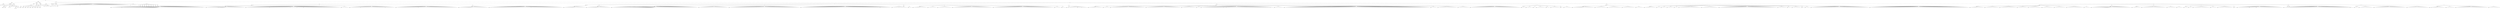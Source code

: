 graph Tree {
	"t0" [label = "TEI"];
	"t1" [label = "teiHeader"];
	"t2" [label = "fileDesc"];
	"t3" [label = "titleStmt"];
	"t4" [label = "title"];
	"t5" [label = "title"];
	"t6" [label = "title"];
	"t7" [label = "author"];
	"t8" [label = "persName"];
	"t9" [label = "forename"];
	"t10" [label = "surname"];
	"t11" [label = "idno"];
	"t12" [label = "publicationStmt"];
	"t13" [label = "publisher"];
	"t14" [label = "idno"];
	"t15" [label = "idno"];
	"t16" [label = "availability"];
	"t17" [label = "licence"];
	"t18" [label = "ab"];
	"t19" [label = "ref"];
	"t20" [label = "sourceDesc"];
	"t21" [label = "bibl"];
	"t22" [label = "name"];
	"t23" [label = "idno"];
	"t24" [label = "idno"];
	"t25" [label = "availability"];
	"t26" [label = "licence"];
	"t27" [label = "ab"];
	"t28" [label = "ref"];
	"t29" [label = "bibl"];
	"t30" [label = "date"];
	"t31" [label = "idno"];
	"t32" [label = "profileDesc"];
	"t33" [label = "particDesc"];
	"t34" [label = "listPerson"];
	"t35" [label = "person"];
	"t36" [label = "persName"];
	"t37" [label = "person"];
	"t38" [label = "persName"];
	"t39" [label = "person"];
	"t40" [label = "persName"];
	"t41" [label = "person"];
	"t42" [label = "persName"];
	"t43" [label = "person"];
	"t44" [label = "persName"];
	"t45" [label = "person"];
	"t46" [label = "persName"];
	"t47" [label = "person"];
	"t48" [label = "persName"];
	"t49" [label = "person"];
	"t50" [label = "persName"];
	"t51" [label = "person"];
	"t52" [label = "persName"];
	"t53" [label = "textClass"];
	"t54" [label = "keywords"];
	"t55" [label = "term"];
	"t56" [label = "term"];
	"t57" [label = "classCode"];
	"t58" [label = "revisionDesc"];
	"t59" [label = "listChange"];
	"t60" [label = "change"];
	"t61" [label = "text"];
	"t62" [label = "front"];
	"t63" [label = "docTitle"];
	"t64" [label = "titlePart"];
	"t65" [label = "titlePart"];
	"t66" [label = "titlePart"];
	"t67" [label = "docDate"];
	"t68" [label = "div"];
	"t69" [label = "div"];
	"t70" [label = "head"];
	"t71" [label = "p"];
	"t72" [label = "p"];
	"t73" [label = "p"];
	"t74" [label = "p"];
	"t75" [label = "div"];
	"t76" [label = "head"];
	"t77" [label = "p"];
	"t78" [label = "p"];
	"t79" [label = "div"];
	"t80" [label = "p"];
	"t81" [label = "div"];
	"t82" [label = "p"];
	"t83" [label = "performance"];
	"t84" [label = "ab"];
	"t85" [label = "div"];
	"t86" [label = "opener"];
	"t87" [label = "salute"];
	"t88" [label = "l"];
	"t89" [label = "l"];
	"t90" [label = "l"];
	"t91" [label = "l"];
	"t92" [label = "l"];
	"t93" [label = "l"];
	"t94" [label = "l"];
	"t95" [label = "l"];
	"t96" [label = "l"];
	"t97" [label = "l"];
	"t98" [label = "l"];
	"t99" [label = "l"];
	"t100" [label = "l"];
	"t101" [label = "l"];
	"t102" [label = "l"];
	"t103" [label = "l"];
	"t104" [label = "note"];
	"t105" [label = "l"];
	"t106" [label = "l"];
	"t107" [label = "l"];
	"t108" [label = "l"];
	"t109" [label = "l"];
	"t110" [label = "l"];
	"t111" [label = "l"];
	"t112" [label = "l"];
	"t113" [label = "l"];
	"t114" [label = "l"];
	"t115" [label = "l"];
	"t116" [label = "l"];
	"t117" [label = "l"];
	"t118" [label = "l"];
	"t119" [label = "l"];
	"t120" [label = "l"];
	"t121" [label = "l"];
	"t122" [label = "l"];
	"t123" [label = "l"];
	"t124" [label = "l"];
	"t125" [label = "l"];
	"t126" [label = "l"];
	"t127" [label = "l"];
	"t128" [label = "l"];
	"t129" [label = "l"];
	"t130" [label = "l"];
	"t131" [label = "l"];
	"t132" [label = "l"];
	"t133" [label = "l"];
	"t134" [label = "l"];
	"t135" [label = "l"];
	"t136" [label = "l"];
	"t137" [label = "l"];
	"t138" [label = "l"];
	"t139" [label = "l"];
	"t140" [label = "l"];
	"t141" [label = "p"];
	"t142" [label = "p"];
	"t143" [label = "div"];
	"t144" [label = "head"];
	"t145" [label = "p"];
	"t146" [label = "p"];
	"t147" [label = "p"];
	"t148" [label = "p"];
	"t149" [label = "p"];
	"t150" [label = "castList"];
	"t151" [label = "head"];
	"t152" [label = "castItem"];
	"t153" [label = "role"];
	"t154" [label = "castItem"];
	"t155" [label = "role"];
	"t156" [label = "castItem"];
	"t157" [label = "role"];
	"t158" [label = "castItem"];
	"t159" [label = "role"];
	"t160" [label = "castItem"];
	"t161" [label = "role"];
	"t162" [label = "castItem"];
	"t163" [label = "role"];
	"t164" [label = "castItem"];
	"t165" [label = "role"];
	"t166" [label = "castItem"];
	"t167" [label = "role"];
	"t168" [label = "castItem"];
	"t169" [label = "role"];
	"t170" [label = "body"];
	"t171" [label = "div"];
	"t172" [label = "head"];
	"t173" [label = "div"];
	"t174" [label = "head"];
	"t175" [label = "sp"];
	"t176" [label = "speaker"];
	"t177" [label = "l"];
	"t178" [label = "l"];
	"t179" [label = "l"];
	"t180" [label = "l"];
	"t181" [label = "l"];
	"t182" [label = "l"];
	"t183" [label = "l"];
	"t184" [label = "note"];
	"t185" [label = "l"];
	"t186" [label = "l"];
	"t187" [label = "l"];
	"t188" [label = "l"];
	"t189" [label = "l"];
	"t190" [label = "l"];
	"t191" [label = "l"];
	"t192" [label = "l"];
	"t193" [label = "l"];
	"t194" [label = "l"];
	"t195" [label = "l"];
	"t196" [label = "l"];
	"t197" [label = "l"];
	"t198" [label = "l"];
	"t199" [label = "l"];
	"t200" [label = "l"];
	"t201" [label = "l"];
	"t202" [label = "l"];
	"t203" [label = "l"];
	"t204" [label = "l"];
	"t205" [label = "l"];
	"t206" [label = "l"];
	"t207" [label = "l"];
	"t208" [label = "l"];
	"t209" [label = "l"];
	"t210" [label = "l"];
	"t211" [label = "l"];
	"t212" [label = "l"];
	"t213" [label = "l"];
	"t214" [label = "l"];
	"t215" [label = "l"];
	"t216" [label = "l"];
	"t217" [label = "l"];
	"t218" [label = "l"];
	"t219" [label = "l"];
	"t220" [label = "l"];
	"t221" [label = "l"];
	"t222" [label = "l"];
	"t223" [label = "l"];
	"t224" [label = "l"];
	"t225" [label = "l"];
	"t226" [label = "l"];
	"t227" [label = "l"];
	"t228" [label = "l"];
	"t229" [label = "l"];
	"t230" [label = "l"];
	"t231" [label = "l"];
	"t232" [label = "l"];
	"t233" [label = "l"];
	"t234" [label = "l"];
	"t235" [label = "l"];
	"t236" [label = "l"];
	"t237" [label = "l"];
	"t238" [label = "l"];
	"t239" [label = "l"];
	"t240" [label = "l"];
	"t241" [label = "l"];
	"t242" [label = "l"];
	"t243" [label = "l"];
	"t244" [label = "l"];
	"t245" [label = "l"];
	"t246" [label = "note"];
	"t247" [label = "l"];
	"t248" [label = "l"];
	"t249" [label = "div"];
	"t250" [label = "head"];
	"t251" [label = "sp"];
	"t252" [label = "speaker"];
	"t253" [label = "l"];
	"t254" [label = "l"];
	"t255" [label = "l"];
	"t256" [label = "l"];
	"t257" [label = "l"];
	"t258" [label = "l"];
	"t259" [label = "l"];
	"t260" [label = "l"];
	"t261" [label = "note"];
	"t262" [label = "l"];
	"t263" [label = "l"];
	"t264" [label = "l"];
	"t265" [label = "l"];
	"t266" [label = "l"];
	"t267" [label = "l"];
	"t268" [label = "l"];
	"t269" [label = "l"];
	"t270" [label = "l"];
	"t271" [label = "l"];
	"t272" [label = "l"];
	"t273" [label = "l"];
	"t274" [label = "l"];
	"t275" [label = "l"];
	"t276" [label = "l"];
	"t277" [label = "l"];
	"t278" [label = "l"];
	"t279" [label = "l"];
	"t280" [label = "l"];
	"t281" [label = "l"];
	"t282" [label = "sp"];
	"t283" [label = "speaker"];
	"t284" [label = "l"];
	"t285" [label = "l"];
	"t286" [label = "l"];
	"t287" [label = "l"];
	"t288" [label = "l"];
	"t289" [label = "l"];
	"t290" [label = "l"];
	"t291" [label = "l"];
	"t292" [label = "l"];
	"t293" [label = "l"];
	"t294" [label = "l"];
	"t295" [label = "l"];
	"t296" [label = "l"];
	"t297" [label = "l"];
	"t298" [label = "l"];
	"t299" [label = "l"];
	"t300" [label = "l"];
	"t301" [label = "note"];
	"t302" [label = "l"];
	"t303" [label = "l"];
	"t304" [label = "l"];
	"t305" [label = "l"];
	"t306" [label = "l"];
	"t307" [label = "l"];
	"t308" [label = "l"];
	"t309" [label = "l"];
	"t310" [label = "l"];
	"t311" [label = "l"];
	"t312" [label = "l"];
	"t313" [label = "l"];
	"t314" [label = "l"];
	"t315" [label = "l"];
	"t316" [label = "l"];
	"t317" [label = "note"];
	"t318" [label = "l"];
	"t319" [label = "l"];
	"t320" [label = "l"];
	"t321" [label = "l"];
	"t322" [label = "note"];
	"t323" [label = "l"];
	"t324" [label = "l"];
	"t325" [label = "l"];
	"t326" [label = "l"];
	"t327" [label = "note"];
	"t328" [label = "l"];
	"t329" [label = "l"];
	"t330" [label = "l"];
	"t331" [label = "l"];
	"t332" [label = "l"];
	"t333" [label = "l"];
	"t334" [label = "l"];
	"t335" [label = "l"];
	"t336" [label = "l"];
	"t337" [label = "l"];
	"t338" [label = "l"];
	"t339" [label = "l"];
	"t340" [label = "l"];
	"t341" [label = "l"];
	"t342" [label = "l"];
	"t343" [label = "l"];
	"t344" [label = "l"];
	"t345" [label = "l"];
	"t346" [label = "l"];
	"t347" [label = "l"];
	"t348" [label = "l"];
	"t349" [label = "l"];
	"t350" [label = "l"];
	"t351" [label = "l"];
	"t352" [label = "l"];
	"t353" [label = "l"];
	"t354" [label = "l"];
	"t355" [label = "l"];
	"t356" [label = "sp"];
	"t357" [label = "speaker"];
	"t358" [label = "l"];
	"t359" [label = "l"];
	"t360" [label = "l"];
	"t361" [label = "l"];
	"t362" [label = "l"];
	"t363" [label = "sp"];
	"t364" [label = "speaker"];
	"t365" [label = "l"];
	"t366" [label = "l"];
	"t367" [label = "l"];
	"t368" [label = "l"];
	"t369" [label = "l"];
	"t370" [label = "l"];
	"t371" [label = "l"];
	"t372" [label = "note"];
	"t373" [label = "l"];
	"t374" [label = "l"];
	"t375" [label = "l"];
	"t376" [label = "l"];
	"t377" [label = "l"];
	"t378" [label = "l"];
	"t379" [label = "l"];
	"t380" [label = "l"];
	"t381" [label = "l"];
	"t382" [label = "l"];
	"t383" [label = "l"];
	"t384" [label = "l"];
	"t385" [label = "l"];
	"t386" [label = "l"];
	"t387" [label = "l"];
	"t388" [label = "l"];
	"t389" [label = "l"];
	"t390" [label = "l"];
	"t391" [label = "note"];
	"t392" [label = "l"];
	"t393" [label = "l"];
	"t394" [label = "l"];
	"t395" [label = "l"];
	"t396" [label = "l"];
	"t397" [label = "l"];
	"t398" [label = "l"];
	"t399" [label = "sp"];
	"t400" [label = "speaker"];
	"t401" [label = "l"];
	"t402" [label = "l"];
	"t403" [label = "l"];
	"t404" [label = "l"];
	"t405" [label = "l"];
	"t406" [label = "l"];
	"t407" [label = "l"];
	"t408" [label = "l"];
	"t409" [label = "l"];
	"t410" [label = "l"];
	"t411" [label = "l"];
	"t412" [label = "l"];
	"t413" [label = "l"];
	"t414" [label = "l"];
	"t415" [label = "l"];
	"t416" [label = "l"];
	"t417" [label = "note"];
	"t418" [label = "l"];
	"t419" [label = "l"];
	"t420" [label = "l"];
	"t421" [label = "l"];
	"t422" [label = "l"];
	"t423" [label = "l"];
	"t424" [label = "l"];
	"t425" [label = "l"];
	"t426" [label = "l"];
	"t427" [label = "l"];
	"t428" [label = "l"];
	"t429" [label = "l"];
	"t430" [label = "l"];
	"t431" [label = "l"];
	"t432" [label = "l"];
	"t433" [label = "l"];
	"t434" [label = "l"];
	"t435" [label = "l"];
	"t436" [label = "l"];
	"t437" [label = "l"];
	"t438" [label = "l"];
	"t439" [label = "l"];
	"t440" [label = "l"];
	"t441" [label = "l"];
	"t442" [label = "l"];
	"t443" [label = "l"];
	"t444" [label = "l"];
	"t445" [label = "l"];
	"t446" [label = "l"];
	"t447" [label = "l"];
	"t448" [label = "div"];
	"t449" [label = "head"];
	"t450" [label = "sp"];
	"t451" [label = "speaker"];
	"t452" [label = "l"];
	"t453" [label = "l"];
	"t454" [label = "l"];
	"t455" [label = "l"];
	"t456" [label = "l"];
	"t457" [label = "l"];
	"t458" [label = "l"];
	"t459" [label = "l"];
	"t460" [label = "l"];
	"t461" [label = "l"];
	"t462" [label = "l"];
	"t463" [label = "l"];
	"t464" [label = "l"];
	"t465" [label = "l"];
	"t466" [label = "l"];
	"t467" [label = "l"];
	"t468" [label = "l"];
	"t469" [label = "l"];
	"t470" [label = "l"];
	"t471" [label = "l"];
	"t472" [label = "l"];
	"t473" [label = "l"];
	"t474" [label = "sp"];
	"t475" [label = "speaker"];
	"t476" [label = "note"];
	"t477" [label = "l"];
	"t478" [label = "l"];
	"t479" [label = "l"];
	"t480" [label = "l"];
	"t481" [label = "l"];
	"t482" [label = "l"];
	"t483" [label = "l"];
	"t484" [label = "l"];
	"t485" [label = "l"];
	"t486" [label = "l"];
	"t487" [label = "l"];
	"t488" [label = "l"];
	"t489" [label = "l"];
	"t490" [label = "l"];
	"t491" [label = "l"];
	"t492" [label = "l"];
	"t493" [label = "l"];
	"t494" [label = "l"];
	"t495" [label = "l"];
	"t496" [label = "l"];
	"t497" [label = "l"];
	"t498" [label = "l"];
	"t499" [label = "l"];
	"t500" [label = "l"];
	"t501" [label = "l"];
	"t502" [label = "l"];
	"t503" [label = "l"];
	"t504" [label = "l"];
	"t505" [label = "l"];
	"t506" [label = "l"];
	"t507" [label = "note"];
	"t508" [label = "l"];
	"t509" [label = "l"];
	"t510" [label = "l"];
	"t511" [label = "l"];
	"t512" [label = "l"];
	"t513" [label = "l"];
	"t514" [label = "l"];
	"t515" [label = "l"];
	"t516" [label = "l"];
	"t517" [label = "l"];
	"t518" [label = "l"];
	"t519" [label = "l"];
	"t520" [label = "l"];
	"t521" [label = "l"];
	"t522" [label = "l"];
	"t523" [label = "l"];
	"t524" [label = "l"];
	"t525" [label = "l"];
	"t526" [label = "l"];
	"t527" [label = "l"];
	"t528" [label = "l"];
	"t529" [label = "l"];
	"t530" [label = "l"];
	"t531" [label = "l"];
	"t532" [label = "div"];
	"t533" [label = "head"];
	"t534" [label = "div"];
	"t535" [label = "head"];
	"t536" [label = "sp"];
	"t537" [label = "speaker"];
	"t538" [label = "l"];
	"t539" [label = "l"];
	"t540" [label = "l"];
	"t541" [label = "l"];
	"t542" [label = "l"];
	"t543" [label = "l"];
	"t544" [label = "l"];
	"t545" [label = "l"];
	"t546" [label = "l"];
	"t547" [label = "l"];
	"t548" [label = "l"];
	"t549" [label = "l"];
	"t550" [label = "l"];
	"t551" [label = "l"];
	"t552" [label = "l"];
	"t553" [label = "l"];
	"t554" [label = "div"];
	"t555" [label = "head"];
	"t556" [label = "sp"];
	"t557" [label = "speaker"];
	"t558" [label = "l"];
	"t559" [label = "l"];
	"t560" [label = "l"];
	"t561" [label = "l"];
	"t562" [label = "l"];
	"t563" [label = "l"];
	"t564" [label = "l"];
	"t565" [label = "l"];
	"t566" [label = "l"];
	"t567" [label = "l"];
	"t568" [label = "l"];
	"t569" [label = "l"];
	"t570" [label = "l"];
	"t571" [label = "l"];
	"t572" [label = "l"];
	"t573" [label = "l"];
	"t574" [label = "l"];
	"t575" [label = "l"];
	"t576" [label = "div"];
	"t577" [label = "head"];
	"t578" [label = "sp"];
	"t579" [label = "speaker"];
	"t580" [label = "l"];
	"t581" [label = "l"];
	"t582" [label = "l"];
	"t583" [label = "l"];
	"t584" [label = "l"];
	"t585" [label = "l"];
	"t586" [label = "l"];
	"t587" [label = "l"];
	"t588" [label = "l"];
	"t589" [label = "l"];
	"t590" [label = "l"];
	"t591" [label = "l"];
	"t592" [label = "l"];
	"t593" [label = "l"];
	"t594" [label = "l"];
	"t595" [label = "l"];
	"t596" [label = "l"];
	"t597" [label = "l"];
	"t598" [label = "l"];
	"t599" [label = "l"];
	"t600" [label = "l"];
	"t601" [label = "l"];
	"t602" [label = "l"];
	"t603" [label = "l"];
	"t604" [label = "l"];
	"t605" [label = "l"];
	"t606" [label = "l"];
	"t607" [label = "l"];
	"t608" [label = "l"];
	"t609" [label = "l"];
	"t610" [label = "l"];
	"t611" [label = "l"];
	"t612" [label = "l"];
	"t613" [label = "l"];
	"t614" [label = "l"];
	"t615" [label = "l"];
	"t616" [label = "l"];
	"t617" [label = "l"];
	"t618" [label = "l"];
	"t619" [label = "l"];
	"t620" [label = "l"];
	"t621" [label = "l"];
	"t622" [label = "l"];
	"t623" [label = "l"];
	"t624" [label = "l"];
	"t625" [label = "l"];
	"t626" [label = "l"];
	"t627" [label = "l"];
	"t628" [label = "l"];
	"t629" [label = "l"];
	"t630" [label = "l"];
	"t631" [label = "l"];
	"t632" [label = "l"];
	"t633" [label = "l"];
	"t634" [label = "l"];
	"t635" [label = "l"];
	"t636" [label = "l"];
	"t637" [label = "l"];
	"t638" [label = "l"];
	"t639" [label = "l"];
	"t640" [label = "l"];
	"t641" [label = "l"];
	"t642" [label = "l"];
	"t643" [label = "l"];
	"t644" [label = "l"];
	"t645" [label = "l"];
	"t646" [label = "sp"];
	"t647" [label = "speaker"];
	"t648" [label = "l"];
	"t649" [label = "l"];
	"t650" [label = "l"];
	"t651" [label = "l"];
	"t652" [label = "l"];
	"t653" [label = "l"];
	"t654" [label = "l"];
	"t655" [label = "l"];
	"t656" [label = "l"];
	"t657" [label = "l"];
	"t658" [label = "l"];
	"t659" [label = "l"];
	"t660" [label = "l"];
	"t661" [label = "l"];
	"t662" [label = "l"];
	"t663" [label = "l"];
	"t664" [label = "l"];
	"t665" [label = "l"];
	"t666" [label = "l"];
	"t667" [label = "l"];
	"t668" [label = "l"];
	"t669" [label = "l"];
	"t670" [label = "sp"];
	"t671" [label = "speaker"];
	"t672" [label = "l"];
	"t673" [label = "l"];
	"t674" [label = "l"];
	"t675" [label = "l"];
	"t676" [label = "l"];
	"t677" [label = "l"];
	"t678" [label = "l"];
	"t679" [label = "l"];
	"t680" [label = "l"];
	"t681" [label = "l"];
	"t682" [label = "l"];
	"t683" [label = "l"];
	"t684" [label = "l"];
	"t685" [label = "l"];
	"t686" [label = "l"];
	"t687" [label = "l"];
	"t688" [label = "l"];
	"t689" [label = "l"];
	"t690" [label = "l"];
	"t691" [label = "l"];
	"t692" [label = "l"];
	"t693" [label = "l"];
	"t694" [label = "l"];
	"t695" [label = "l"];
	"t696" [label = "l"];
	"t697" [label = "l"];
	"t698" [label = "l"];
	"t699" [label = "l"];
	"t700" [label = "l"];
	"t701" [label = "l"];
	"t702" [label = "l"];
	"t703" [label = "l"];
	"t704" [label = "l"];
	"t705" [label = "l"];
	"t706" [label = "l"];
	"t707" [label = "l"];
	"t708" [label = "l"];
	"t709" [label = "l"];
	"t710" [label = "l"];
	"t711" [label = "l"];
	"t712" [label = "l"];
	"t713" [label = "l"];
	"t714" [label = "l"];
	"t715" [label = "l"];
	"t716" [label = "l"];
	"t717" [label = "l"];
	"t718" [label = "l"];
	"t719" [label = "l"];
	"t720" [label = "l"];
	"t721" [label = "l"];
	"t722" [label = "l"];
	"t723" [label = "l"];
	"t724" [label = "l"];
	"t725" [label = "l"];
	"t726" [label = "sp"];
	"t727" [label = "speaker"];
	"t728" [label = "l"];
	"t729" [label = "l"];
	"t730" [label = "l"];
	"t731" [label = "l"];
	"t732" [label = "l"];
	"t733" [label = "l"];
	"t734" [label = "l"];
	"t735" [label = "l"];
	"t736" [label = "l"];
	"t737" [label = "l"];
	"t738" [label = "l"];
	"t739" [label = "l"];
	"t740" [label = "l"];
	"t741" [label = "l"];
	"t742" [label = "l"];
	"t743" [label = "l"];
	"t744" [label = "l"];
	"t745" [label = "l"];
	"t746" [label = "l"];
	"t747" [label = "l"];
	"t748" [label = "l"];
	"t749" [label = "l"];
	"t750" [label = "l"];
	"t751" [label = "l"];
	"t752" [label = "l"];
	"t753" [label = "l"];
	"t754" [label = "l"];
	"t755" [label = "l"];
	"t756" [label = "l"];
	"t757" [label = "l"];
	"t758" [label = "l"];
	"t759" [label = "l"];
	"t760" [label = "l"];
	"t761" [label = "l"];
	"t762" [label = "l"];
	"t763" [label = "l"];
	"t764" [label = "l"];
	"t765" [label = "l"];
	"t766" [label = "l"];
	"t767" [label = "l"];
	"t768" [label = "l"];
	"t769" [label = "l"];
	"t770" [label = "l"];
	"t771" [label = "l"];
	"t772" [label = "l"];
	"t773" [label = "l"];
	"t774" [label = "l"];
	"t775" [label = "l"];
	"t776" [label = "l"];
	"t777" [label = "l"];
	"t778" [label = "l"];
	"t779" [label = "l"];
	"t780" [label = "l"];
	"t781" [label = "l"];
	"t782" [label = "l"];
	"t783" [label = "l"];
	"t784" [label = "l"];
	"t785" [label = "l"];
	"t786" [label = "l"];
	"t787" [label = "l"];
	"t788" [label = "note"];
	"t789" [label = "l"];
	"t790" [label = "l"];
	"t791" [label = "l"];
	"t792" [label = "l"];
	"t793" [label = "l"];
	"t794" [label = "l"];
	"t795" [label = "l"];
	"t796" [label = "l"];
	"t797" [label = "sp"];
	"t798" [label = "speaker"];
	"t799" [label = "l"];
	"t800" [label = "l"];
	"t801" [label = "l"];
	"t802" [label = "l"];
	"t803" [label = "note"];
	"t804" [label = "l"];
	"t805" [label = "l"];
	"t806" [label = "l"];
	"t807" [label = "l"];
	"t808" [label = "l"];
	"t809" [label = "l"];
	"t810" [label = "div"];
	"t811" [label = "head"];
	"t812" [label = "sp"];
	"t813" [label = "speaker"];
	"t814" [label = "l"];
	"t815" [label = "l"];
	"t816" [label = "div"];
	"t817" [label = "head"];
	"t818" [label = "sp"];
	"t819" [label = "speaker"];
	"t820" [label = "l"];
	"t821" [label = "l"];
	"t822" [label = "l"];
	"t823" [label = "l"];
	"t824" [label = "l"];
	"t825" [label = "l"];
	"t826" [label = "l"];
	"t827" [label = "l"];
	"t828" [label = "l"];
	"t829" [label = "l"];
	"t830" [label = "sp"];
	"t831" [label = "speaker"];
	"t832" [label = "l"];
	"t833" [label = "l"];
	"t834" [label = "l"];
	"t835" [label = "l"];
	"t836" [label = "l"];
	"t837" [label = "l"];
	"t838" [label = "sp"];
	"t839" [label = "speaker"];
	"t840" [label = "l"];
	"t841" [label = "l"];
	"t842" [label = "l"];
	"t843" [label = "l"];
	"t844" [label = "l"];
	"t845" [label = "l"];
	"t846" [label = "l"];
	"t847" [label = "l"];
	"t848" [label = "l"];
	"t849" [label = "l"];
	"t850" [label = "sp"];
	"t851" [label = "speaker"];
	"t852" [label = "l"];
	"t853" [label = "l"];
	"t854" [label = "l"];
	"t855" [label = "l"];
	"t856" [label = "l"];
	"t857" [label = "l"];
	"t858" [label = "l"];
	"t859" [label = "l"];
	"t860" [label = "l"];
	"t861" [label = "l"];
	"t862" [label = "l"];
	"t863" [label = "l"];
	"t864" [label = "l"];
	"t865" [label = "l"];
	"t866" [label = "l"];
	"t867" [label = "l"];
	"t868" [label = "l"];
	"t869" [label = "l"];
	"t870" [label = "l"];
	"t871" [label = "l"];
	"t872" [label = "l"];
	"t873" [label = "l"];
	"t874" [label = "l"];
	"t875" [label = "l"];
	"t876" [label = "l"];
	"t877" [label = "l"];
	"t878" [label = "l"];
	"t879" [label = "l"];
	"t880" [label = "l"];
	"t881" [label = "l"];
	"t882" [label = "sp"];
	"t883" [label = "speaker"];
	"t884" [label = "l"];
	"t885" [label = "l"];
	"t886" [label = "l"];
	"t887" [label = "l"];
	"t888" [label = "l"];
	"t889" [label = "l"];
	"t890" [label = "l"];
	"t891" [label = "l"];
	"t892" [label = "l"];
	"t893" [label = "l"];
	"t894" [label = "l"];
	"t895" [label = "l"];
	"t896" [label = "l"];
	"t897" [label = "l"];
	"t898" [label = "l"];
	"t899" [label = "l"];
	"t900" [label = "l"];
	"t901" [label = "l"];
	"t902" [label = "l"];
	"t903" [label = "l"];
	"t904" [label = "l"];
	"t905" [label = "l"];
	"t906" [label = "l"];
	"t907" [label = "l"];
	"t908" [label = "l"];
	"t909" [label = "l"];
	"t910" [label = "l"];
	"t911" [label = "l"];
	"t912" [label = "l"];
	"t913" [label = "l"];
	"t914" [label = "l"];
	"t915" [label = "l"];
	"t916" [label = "l"];
	"t917" [label = "l"];
	"t918" [label = "l"];
	"t919" [label = "l"];
	"t920" [label = "l"];
	"t921" [label = "l"];
	"t922" [label = "l"];
	"t923" [label = "l"];
	"t924" [label = "l"];
	"t925" [label = "l"];
	"t926" [label = "l"];
	"t927" [label = "l"];
	"t928" [label = "l"];
	"t929" [label = "l"];
	"t930" [label = "sp"];
	"t931" [label = "speaker"];
	"t932" [label = "l"];
	"t933" [label = "l"];
	"t934" [label = "l"];
	"t935" [label = "l"];
	"t936" [label = "sp"];
	"t937" [label = "speaker"];
	"t938" [label = "l"];
	"t939" [label = "l"];
	"t940" [label = "div"];
	"t941" [label = "head"];
	"t942" [label = "sp"];
	"t943" [label = "speaker"];
	"t944" [label = "note"];
	"t945" [label = "l"];
	"t946" [label = "l"];
	"t947" [label = "l"];
	"t948" [label = "l"];
	"t949" [label = "l"];
	"t950" [label = "l"];
	"t951" [label = "stage"];
	"t952" [label = "l"];
	"t953" [label = "l"];
	"t954" [label = "note"];
	"t955" [label = "l"];
	"t956" [label = "l"];
	"t957" [label = "l"];
	"t958" [label = "l"];
	"t959" [label = "div"];
	"t960" [label = "head"];
	"t961" [label = "div"];
	"t962" [label = "head"];
	"t963" [label = "sp"];
	"t964" [label = "speaker"];
	"t965" [label = "l"];
	"t966" [label = "l"];
	"t967" [label = "l"];
	"t968" [label = "l"];
	"t969" [label = "l"];
	"t970" [label = "l"];
	"t971" [label = "l"];
	"t972" [label = "l"];
	"t973" [label = "l"];
	"t974" [label = "l"];
	"t975" [label = "sp"];
	"t976" [label = "speaker"];
	"t977" [label = "l"];
	"t978" [label = "l"];
	"t979" [label = "l"];
	"t980" [label = "l"];
	"t981" [label = "sp"];
	"t982" [label = "speaker"];
	"t983" [label = "l"];
	"t984" [label = "l"];
	"t985" [label = "l"];
	"t986" [label = "l"];
	"t987" [label = "l"];
	"t988" [label = "l"];
	"t989" [label = "l"];
	"t990" [label = "l"];
	"t991" [label = "l"];
	"t992" [label = "l"];
	"t993" [label = "l"];
	"t994" [label = "l"];
	"t995" [label = "l"];
	"t996" [label = "l"];
	"t997" [label = "l"];
	"t998" [label = "l"];
	"t999" [label = "l"];
	"t1000" [label = "l"];
	"t1001" [label = "l"];
	"t1002" [label = "l"];
	"t1003" [label = "l"];
	"t1004" [label = "l"];
	"t1005" [label = "l"];
	"t1006" [label = "l"];
	"t1007" [label = "l"];
	"t1008" [label = "l"];
	"t1009" [label = "sp"];
	"t1010" [label = "speaker"];
	"t1011" [label = "l"];
	"t1012" [label = "l"];
	"t1013" [label = "l"];
	"t1014" [label = "l"];
	"t1015" [label = "l"];
	"t1016" [label = "l"];
	"t1017" [label = "l"];
	"t1018" [label = "l"];
	"t1019" [label = "l"];
	"t1020" [label = "l"];
	"t1021" [label = "l"];
	"t1022" [label = "l"];
	"t1023" [label = "l"];
	"t1024" [label = "l"];
	"t1025" [label = "l"];
	"t1026" [label = "l"];
	"t1027" [label = "l"];
	"t1028" [label = "l"];
	"t1029" [label = "l"];
	"t1030" [label = "l"];
	"t1031" [label = "l"];
	"t1032" [label = "l"];
	"t1033" [label = "l"];
	"t1034" [label = "l"];
	"t1035" [label = "l"];
	"t1036" [label = "l"];
	"t1037" [label = "sp"];
	"t1038" [label = "speaker"];
	"t1039" [label = "l"];
	"t1040" [label = "l"];
	"t1041" [label = "l"];
	"t1042" [label = "l"];
	"t1043" [label = "l"];
	"t1044" [label = "l"];
	"t1045" [label = "l"];
	"t1046" [label = "l"];
	"t1047" [label = "l"];
	"t1048" [label = "l"];
	"t1049" [label = "sp"];
	"t1050" [label = "speaker"];
	"t1051" [label = "l"];
	"t1052" [label = "l"];
	"t1053" [label = "sp"];
	"t1054" [label = "speaker"];
	"t1055" [label = "l"];
	"t1056" [label = "l"];
	"t1057" [label = "l"];
	"t1058" [label = "l"];
	"t1059" [label = "l"];
	"t1060" [label = "l"];
	"t1061" [label = "l"];
	"t1062" [label = "l"];
	"t1063" [label = "l"];
	"t1064" [label = "l"];
	"t1065" [label = "l"];
	"t1066" [label = "l"];
	"t1067" [label = "l"];
	"t1068" [label = "l"];
	"t1069" [label = "l"];
	"t1070" [label = "l"];
	"t1071" [label = "note"];
	"t1072" [label = "l"];
	"t1073" [label = "note"];
	"t1074" [label = "l"];
	"t1075" [label = "l"];
	"t1076" [label = "l"];
	"t1077" [label = "l"];
	"t1078" [label = "l"];
	"t1079" [label = "l"];
	"t1080" [label = "l"];
	"t1081" [label = "l"];
	"t1082" [label = "l"];
	"t1083" [label = "l"];
	"t1084" [label = "l"];
	"t1085" [label = "l"];
	"t1086" [label = "l"];
	"t1087" [label = "l"];
	"t1088" [label = "l"];
	"t1089" [label = "l"];
	"t1090" [label = "l"];
	"t1091" [label = "l"];
	"t1092" [label = "l"];
	"t1093" [label = "l"];
	"t1094" [label = "l"];
	"t1095" [label = "l"];
	"t1096" [label = "l"];
	"t1097" [label = "l"];
	"t1098" [label = "l"];
	"t1099" [label = "l"];
	"t1100" [label = "l"];
	"t1101" [label = "l"];
	"t1102" [label = "l"];
	"t1103" [label = "l"];
	"t1104" [label = "l"];
	"t1105" [label = "l"];
	"t1106" [label = "l"];
	"t1107" [label = "note"];
	"t1108" [label = "l"];
	"t1109" [label = "l"];
	"t1110" [label = "sp"];
	"t1111" [label = "speaker"];
	"t1112" [label = "l"];
	"t1113" [label = "l"];
	"t1114" [label = "l"];
	"t1115" [label = "l"];
	"t1116" [label = "l"];
	"t1117" [label = "l"];
	"t1118" [label = "sp"];
	"t1119" [label = "speaker"];
	"t1120" [label = "l"];
	"t1121" [label = "l"];
	"t1122" [label = "l"];
	"t1123" [label = "l"];
	"t1124" [label = "l"];
	"t1125" [label = "l"];
	"t1126" [label = "l"];
	"t1127" [label = "l"];
	"t1128" [label = "l"];
	"t1129" [label = "l"];
	"t1130" [label = "l"];
	"t1131" [label = "l"];
	"t1132" [label = "l"];
	"t1133" [label = "l"];
	"t1134" [label = "l"];
	"t1135" [label = "l"];
	"t1136" [label = "l"];
	"t1137" [label = "l"];
	"t1138" [label = "l"];
	"t1139" [label = "l"];
	"t1140" [label = "l"];
	"t1141" [label = "l"];
	"t1142" [label = "l"];
	"t1143" [label = "l"];
	"t1144" [label = "l"];
	"t1145" [label = "l"];
	"t1146" [label = "l"];
	"t1147" [label = "l"];
	"t1148" [label = "l"];
	"t1149" [label = "l"];
	"t1150" [label = "l"];
	"t1151" [label = "l"];
	"t1152" [label = "l"];
	"t1153" [label = "l"];
	"t1154" [label = "l"];
	"t1155" [label = "l"];
	"t1156" [label = "l"];
	"t1157" [label = "l"];
	"t1158" [label = "l"];
	"t1159" [label = "l"];
	"t1160" [label = "l"];
	"t1161" [label = "l"];
	"t1162" [label = "l"];
	"t1163" [label = "l"];
	"t1164" [label = "l"];
	"t1165" [label = "l"];
	"t1166" [label = "l"];
	"t1167" [label = "l"];
	"t1168" [label = "l"];
	"t1169" [label = "l"];
	"t1170" [label = "l"];
	"t1171" [label = "l"];
	"t1172" [label = "l"];
	"t1173" [label = "l"];
	"t1174" [label = "l"];
	"t1175" [label = "l"];
	"t1176" [label = "l"];
	"t1177" [label = "l"];
	"t1178" [label = "l"];
	"t1179" [label = "l"];
	"t1180" [label = "l"];
	"t1181" [label = "l"];
	"t1182" [label = "l"];
	"t1183" [label = "l"];
	"t1184" [label = "l"];
	"t1185" [label = "l"];
	"t1186" [label = "l"];
	"t1187" [label = "l"];
	"t1188" [label = "l"];
	"t1189" [label = "l"];
	"t1190" [label = "l"];
	"t1191" [label = "l"];
	"t1192" [label = "l"];
	"t1193" [label = "l"];
	"t1194" [label = "l"];
	"t1195" [label = "l"];
	"t1196" [label = "l"];
	"t1197" [label = "l"];
	"t1198" [label = "l"];
	"t1199" [label = "l"];
	"t1200" [label = "l"];
	"t1201" [label = "l"];
	"t1202" [label = "l"];
	"t1203" [label = "l"];
	"t1204" [label = "l"];
	"t1205" [label = "l"];
	"t1206" [label = "l"];
	"t1207" [label = "l"];
	"t1208" [label = "l"];
	"t1209" [label = "l"];
	"t1210" [label = "l"];
	"t1211" [label = "l"];
	"t1212" [label = "l"];
	"t1213" [label = "l"];
	"t1214" [label = "l"];
	"t1215" [label = "l"];
	"t1216" [label = "l"];
	"t1217" [label = "l"];
	"t1218" [label = "l"];
	"t1219" [label = "l"];
	"t1220" [label = "l"];
	"t1221" [label = "l"];
	"t1222" [label = "l"];
	"t1223" [label = "l"];
	"t1224" [label = "l"];
	"t1225" [label = "l"];
	"t1226" [label = "l"];
	"t1227" [label = "l"];
	"t1228" [label = "l"];
	"t1229" [label = "l"];
	"t1230" [label = "l"];
	"t1231" [label = "l"];
	"t1232" [label = "sp"];
	"t1233" [label = "speaker"];
	"t1234" [label = "l"];
	"t1235" [label = "l"];
	"t1236" [label = "l"];
	"t1237" [label = "l"];
	"t1238" [label = "sp"];
	"t1239" [label = "speaker"];
	"t1240" [label = "l"];
	"t1241" [label = "l"];
	"t1242" [label = "l"];
	"t1243" [label = "l"];
	"t1244" [label = "l"];
	"t1245" [label = "l"];
	"t1246" [label = "l"];
	"t1247" [label = "l"];
	"t1248" [label = "l"];
	"t1249" [label = "l"];
	"t1250" [label = "l"];
	"t1251" [label = "l"];
	"t1252" [label = "l"];
	"t1253" [label = "l"];
	"t1254" [label = "sp"];
	"t1255" [label = "speaker"];
	"t1256" [label = "l"];
	"t1257" [label = "l"];
	"t1258" [label = "l"];
	"t1259" [label = "l"];
	"t1260" [label = "l"];
	"t1261" [label = "l"];
	"t1262" [label = "l"];
	"t1263" [label = "l"];
	"t1264" [label = "sp"];
	"t1265" [label = "speaker"];
	"t1266" [label = "l"];
	"t1267" [label = "l"];
	"t1268" [label = "l"];
	"t1269" [label = "l"];
	"t1270" [label = "l"];
	"t1271" [label = "l"];
	"t1272" [label = "l"];
	"t1273" [label = "l"];
	"t1274" [label = "l"];
	"t1275" [label = "l"];
	"t1276" [label = "l"];
	"t1277" [label = "l"];
	"t1278" [label = "l"];
	"t1279" [label = "l"];
	"t1280" [label = "l"];
	"t1281" [label = "l"];
	"t1282" [label = "l"];
	"t1283" [label = "l"];
	"t1284" [label = "l"];
	"t1285" [label = "l"];
	"t1286" [label = "l"];
	"t1287" [label = "l"];
	"t1288" [label = "l"];
	"t1289" [label = "l"];
	"t1290" [label = "l"];
	"t1291" [label = "l"];
	"t1292" [label = "l"];
	"t1293" [label = "l"];
	"t1294" [label = "l"];
	"t1295" [label = "l"];
	"t1296" [label = "l"];
	"t1297" [label = "l"];
	"t1298" [label = "l"];
	"t1299" [label = "l"];
	"t1300" [label = "l"];
	"t1301" [label = "l"];
	"t1302" [label = "l"];
	"t1303" [label = "l"];
	"t1304" [label = "div"];
	"t1305" [label = "head"];
	"t1306" [label = "sp"];
	"t1307" [label = "speaker"];
	"t1308" [label = "l"];
	"t1309" [label = "l"];
	"t1310" [label = "sp"];
	"t1311" [label = "speaker"];
	"t1312" [label = "l"];
	"t1313" [label = "l"];
	"t1314" [label = "l"];
	"t1315" [label = "l"];
	"t1316" [label = "sp"];
	"t1317" [label = "speaker"];
	"t1318" [label = "l"];
	"t1319" [label = "sp"];
	"t1320" [label = "speaker"];
	"t1321" [label = "l"];
	"t1322" [label = "l"];
	"t1323" [label = "l"];
	"t1324" [label = "l"];
	"t1325" [label = "l"];
	"t1326" [label = "l"];
	"t1327" [label = "sp"];
	"t1328" [label = "speaker"];
	"t1329" [label = "l"];
	"t1330" [label = "l"];
	"t1331" [label = "sp"];
	"t1332" [label = "speaker"];
	"t1333" [label = "l"];
	"t1334" [label = "l"];
	"t1335" [label = "l"];
	"t1336" [label = "l"];
	"t1337" [label = "l"];
	"t1338" [label = "l"];
	"t1339" [label = "sp"];
	"t1340" [label = "speaker"];
	"t1341" [label = "l"];
	"t1342" [label = "sp"];
	"t1343" [label = "speaker"];
	"t1344" [label = "l"];
	"t1345" [label = "l"];
	"t1346" [label = "l"];
	"t1347" [label = "l"];
	"t1348" [label = "l"];
	"t1349" [label = "div"];
	"t1350" [label = "head"];
	"t1351" [label = "div"];
	"t1352" [label = "head"];
	"t1353" [label = "sp"];
	"t1354" [label = "speaker"];
	"t1355" [label = "l"];
	"t1356" [label = "l"];
	"t1357" [label = "l"];
	"t1358" [label = "l"];
	"t1359" [label = "l"];
	"t1360" [label = "l"];
	"t1361" [label = "l"];
	"t1362" [label = "l"];
	"t1363" [label = "l"];
	"t1364" [label = "l"];
	"t1365" [label = "l"];
	"t1366" [label = "l"];
	"t1367" [label = "l"];
	"t1368" [label = "l"];
	"t1369" [label = "l"];
	"t1370" [label = "l"];
	"t1371" [label = "sp"];
	"t1372" [label = "speaker"];
	"t1373" [label = "l"];
	"t1374" [label = "l"];
	"t1375" [label = "l"];
	"t1376" [label = "l"];
	"t1377" [label = "l"];
	"t1378" [label = "l"];
	"t1379" [label = "l"];
	"t1380" [label = "l"];
	"t1381" [label = "sp"];
	"t1382" [label = "speaker"];
	"t1383" [label = "l"];
	"t1384" [label = "l"];
	"t1385" [label = "l"];
	"t1386" [label = "l"];
	"t1387" [label = "l"];
	"t1388" [label = "l"];
	"t1389" [label = "l"];
	"t1390" [label = "l"];
	"t1391" [label = "l"];
	"t1392" [label = "l"];
	"t1393" [label = "sp"];
	"t1394" [label = "speaker"];
	"t1395" [label = "l"];
	"t1396" [label = "l"];
	"t1397" [label = "l"];
	"t1398" [label = "l"];
	"t1399" [label = "l"];
	"t1400" [label = "l"];
	"t1401" [label = "l"];
	"t1402" [label = "l"];
	"t1403" [label = "l"];
	"t1404" [label = "sp"];
	"t1405" [label = "speaker"];
	"t1406" [label = "l"];
	"t1407" [label = "l"];
	"t1408" [label = "l"];
	"t1409" [label = "l"];
	"t1410" [label = "l"];
	"t1411" [label = "div"];
	"t1412" [label = "head"];
	"t1413" [label = "sp"];
	"t1414" [label = "speaker"];
	"t1415" [label = "l"];
	"t1416" [label = "l"];
	"t1417" [label = "l"];
	"t1418" [label = "l"];
	"t1419" [label = "l"];
	"t1420" [label = "l"];
	"t1421" [label = "l"];
	"t1422" [label = "l"];
	"t1423" [label = "sp"];
	"t1424" [label = "speaker"];
	"t1425" [label = "l"];
	"t1426" [label = "l"];
	"t1427" [label = "sp"];
	"t1428" [label = "speaker"];
	"t1429" [label = "l"];
	"t1430" [label = "l"];
	"t1431" [label = "l"];
	"t1432" [label = "sp"];
	"t1433" [label = "speaker"];
	"t1434" [label = "l"];
	"t1435" [label = "l"];
	"t1436" [label = "l"];
	"t1437" [label = "l"];
	"t1438" [label = "sp"];
	"t1439" [label = "speaker"];
	"t1440" [label = "l"];
	"t1441" [label = "l"];
	"t1442" [label = "sp"];
	"t1443" [label = "speaker"];
	"t1444" [label = "l"];
	"t1445" [label = "l"];
	"t1446" [label = "l"];
	"t1447" [label = "l"];
	"t1448" [label = "l"];
	"t1449" [label = "l"];
	"t1450" [label = "l"];
	"t1451" [label = "l"];
	"t1452" [label = "l"];
	"t1453" [label = "l"];
	"t1454" [label = "l"];
	"t1455" [label = "l"];
	"t1456" [label = "l"];
	"t1457" [label = "l"];
	"t1458" [label = "l"];
	"t1459" [label = "l"];
	"t1460" [label = "sp"];
	"t1461" [label = "speaker"];
	"t1462" [label = "l"];
	"t1463" [label = "l"];
	"t1464" [label = "l"];
	"t1465" [label = "l"];
	"t1466" [label = "l"];
	"t1467" [label = "l"];
	"t1468" [label = "l"];
	"t1469" [label = "l"];
	"t1470" [label = "l"];
	"t1471" [label = "l"];
	"t1472" [label = "l"];
	"t1473" [label = "l"];
	"t1474" [label = "sp"];
	"t1475" [label = "speaker"];
	"t1476" [label = "l"];
	"t1477" [label = "l"];
	"t1478" [label = "l"];
	"t1479" [label = "l"];
	"t1480" [label = "l"];
	"t1481" [label = "l"];
	"t1482" [label = "l"];
	"t1483" [label = "l"];
	"t1484" [label = "l"];
	"t1485" [label = "l"];
	"t1486" [label = "l"];
	"t1487" [label = "l"];
	"t1488" [label = "l"];
	"t1489" [label = "l"];
	"t1490" [label = "l"];
	"t1491" [label = "l"];
	"t1492" [label = "l"];
	"t1493" [label = "l"];
	"t1494" [label = "l"];
	"t1495" [label = "l"];
	"t1496" [label = "l"];
	"t1497" [label = "l"];
	"t1498" [label = "l"];
	"t1499" [label = "l"];
	"t1500" [label = "l"];
	"t1501" [label = "l"];
	"t1502" [label = "l"];
	"t1503" [label = "l"];
	"t1504" [label = "l"];
	"t1505" [label = "l"];
	"t1506" [label = "l"];
	"t1507" [label = "l"];
	"t1508" [label = "l"];
	"t1509" [label = "l"];
	"t1510" [label = "l"];
	"t1511" [label = "l"];
	"t1512" [label = "l"];
	"t1513" [label = "l"];
	"t1514" [label = "l"];
	"t1515" [label = "l"];
	"t1516" [label = "l"];
	"t1517" [label = "l"];
	"t1518" [label = "l"];
	"t1519" [label = "l"];
	"t1520" [label = "sp"];
	"t1521" [label = "speaker"];
	"t1522" [label = "l"];
	"t1523" [label = "l"];
	"t1524" [label = "l"];
	"t1525" [label = "l"];
	"t1526" [label = "l"];
	"t1527" [label = "l"];
	"t1528" [label = "sp"];
	"t1529" [label = "speaker"];
	"t1530" [label = "l"];
	"t1531" [label = "l"];
	"t1532" [label = "sp"];
	"t1533" [label = "speaker"];
	"t1534" [label = "l"];
	"t1535" [label = "l"];
	"t1536" [label = "l"];
	"t1537" [label = "l"];
	"t1538" [label = "l"];
	"t1539" [label = "l"];
	"t1540" [label = "sp"];
	"t1541" [label = "speaker"];
	"t1542" [label = "l"];
	"t1543" [label = "sp"];
	"t1544" [label = "speaker"];
	"t1545" [label = "l"];
	"t1546" [label = "l"];
	"t1547" [label = "l"];
	"t1548" [label = "sp"];
	"t1549" [label = "speaker"];
	"t1550" [label = "l"];
	"t1551" [label = "l"];
	"t1552" [label = "l"];
	"t1553" [label = "l"];
	"t1554" [label = "l"];
	"t1555" [label = "l"];
	"t1556" [label = "l"];
	"t1557" [label = "l"];
	"t1558" [label = "l"];
	"t1559" [label = "l"];
	"t1560" [label = "l"];
	"t1561" [label = "l"];
	"t1562" [label = "l"];
	"t1563" [label = "l"];
	"t1564" [label = "l"];
	"t1565" [label = "l"];
	"t1566" [label = "l"];
	"t1567" [label = "l"];
	"t1568" [label = "l"];
	"t1569" [label = "l"];
	"t1570" [label = "l"];
	"t1571" [label = "l"];
	"t1572" [label = "l"];
	"t1573" [label = "l"];
	"t1574" [label = "l"];
	"t1575" [label = "l"];
	"t1576" [label = "l"];
	"t1577" [label = "l"];
	"t1578" [label = "l"];
	"t1579" [label = "l"];
	"t1580" [label = "l"];
	"t1581" [label = "l"];
	"t1582" [label = "l"];
	"t1583" [label = "l"];
	"t1584" [label = "l"];
	"t1585" [label = "l"];
	"t1586" [label = "l"];
	"t1587" [label = "l"];
	"t1588" [label = "l"];
	"t1589" [label = "l"];
	"t1590" [label = "l"];
	"t1591" [label = "l"];
	"t1592" [label = "l"];
	"t1593" [label = "l"];
	"t1594" [label = "sp"];
	"t1595" [label = "speaker"];
	"t1596" [label = "l"];
	"t1597" [label = "l"];
	"t1598" [label = "l"];
	"t1599" [label = "l"];
	"t1600" [label = "l"];
	"t1601" [label = "l"];
	"t1602" [label = "l"];
	"t1603" [label = "l"];
	"t1604" [label = "l"];
	"t1605" [label = "l"];
	"t1606" [label = "l"];
	"t1607" [label = "l"];
	"t1608" [label = "l"];
	"t1609" [label = "l"];
	"t1610" [label = "l"];
	"t1611" [label = "l"];
	"t1612" [label = "l"];
	"t1613" [label = "l"];
	"t1614" [label = "l"];
	"t1615" [label = "l"];
	"t1616" [label = "l"];
	"t1617" [label = "l"];
	"t1618" [label = "l"];
	"t1619" [label = "l"];
	"t1620" [label = "l"];
	"t1621" [label = "l"];
	"t1622" [label = "l"];
	"t1623" [label = "l"];
	"t1624" [label = "l"];
	"t1625" [label = "l"];
	"t1626" [label = "l"];
	"t1627" [label = "l"];
	"t1628" [label = "l"];
	"t1629" [label = "l"];
	"t1630" [label = "l"];
	"t1631" [label = "l"];
	"t1632" [label = "l"];
	"t1633" [label = "l"];
	"t1634" [label = "l"];
	"t1635" [label = "l"];
	"t1636" [label = "l"];
	"t1637" [label = "l"];
	"t1638" [label = "l"];
	"t1639" [label = "l"];
	"t1640" [label = "l"];
	"t1641" [label = "l"];
	"t1642" [label = "l"];
	"t1643" [label = "l"];
	"t1644" [label = "l"];
	"t1645" [label = "l"];
	"t1646" [label = "l"];
	"t1647" [label = "l"];
	"t1648" [label = "l"];
	"t1649" [label = "l"];
	"t1650" [label = "l"];
	"t1651" [label = "l"];
	"t1652" [label = "l"];
	"t1653" [label = "l"];
	"t1654" [label = "l"];
	"t1655" [label = "l"];
	"t1656" [label = "l"];
	"t1657" [label = "l"];
	"t1658" [label = "l"];
	"t1659" [label = "l"];
	"t1660" [label = "l"];
	"t1661" [label = "l"];
	"t1662" [label = "l"];
	"t1663" [label = "l"];
	"t1664" [label = "l"];
	"t1665" [label = "l"];
	"t1666" [label = "l"];
	"t1667" [label = "l"];
	"t1668" [label = "l"];
	"t1669" [label = "l"];
	"t1670" [label = "l"];
	"t1671" [label = "l"];
	"t1672" [label = "div"];
	"t1673" [label = "head"];
	"t1674" [label = "div"];
	"t1675" [label = "head"];
	"t1676" [label = "sp"];
	"t1677" [label = "speaker"];
	"t1678" [label = "l"];
	"t1679" [label = "l"];
	"t1680" [label = "l"];
	"t1681" [label = "l"];
	"t1682" [label = "l"];
	"t1683" [label = "l"];
	"t1684" [label = "l"];
	"t1685" [label = "l"];
	"t1686" [label = "l"];
	"t1687" [label = "l"];
	"t1688" [label = "sp"];
	"t1689" [label = "speaker"];
	"t1690" [label = "l"];
	"t1691" [label = "l"];
	"t1692" [label = "l"];
	"t1693" [label = "l"];
	"t1694" [label = "l"];
	"t1695" [label = "l"];
	"t1696" [label = "l"];
	"t1697" [label = "l"];
	"t1698" [label = "l"];
	"t1699" [label = "l"];
	"t1700" [label = "sp"];
	"t1701" [label = "speaker"];
	"t1702" [label = "l"];
	"t1703" [label = "l"];
	"t1704" [label = "l"];
	"t1705" [label = "l"];
	"t1706" [label = "l"];
	"t1707" [label = "l"];
	"t1708" [label = "l"];
	"t1709" [label = "l"];
	"t1710" [label = "l"];
	"t1711" [label = "l"];
	"t1712" [label = "l"];
	"t1713" [label = "l"];
	"t1714" [label = "sp"];
	"t1715" [label = "speaker"];
	"t1716" [label = "l"];
	"t1717" [label = "l"];
	"t1718" [label = "l"];
	"t1719" [label = "l"];
	"t1720" [label = "l"];
	"t1721" [label = "l"];
	"t1722" [label = "l"];
	"t1723" [label = "sp"];
	"t1724" [label = "speaker"];
	"t1725" [label = "l"];
	"t1726" [label = "l"];
	"t1727" [label = "l"];
	"t1728" [label = "l"];
	"t1729" [label = "l"];
	"t1730" [label = "l"];
	"t1731" [label = "l"];
	"t1732" [label = "l"];
	"t1733" [label = "l"];
	"t1734" [label = "sp"];
	"t1735" [label = "speaker"];
	"t1736" [label = "l"];
	"t1737" [label = "l"];
	"t1738" [label = "l"];
	"t1739" [label = "l"];
	"t1740" [label = "l"];
	"t1741" [label = "l"];
	"t1742" [label = "l"];
	"t1743" [label = "l"];
	"t1744" [label = "sp"];
	"t1745" [label = "speaker"];
	"t1746" [label = "l"];
	"t1747" [label = "l"];
	"t1748" [label = "l"];
	"t1749" [label = "l"];
	"t1750" [label = "l"];
	"t1751" [label = "l"];
	"t1752" [label = "l"];
	"t1753" [label = "l"];
	"t1754" [label = "sp"];
	"t1755" [label = "speaker"];
	"t1756" [label = "l"];
	"t1757" [label = "l"];
	"t1758" [label = "l"];
	"t1759" [label = "l"];
	"t1760" [label = "l"];
	"t1761" [label = "l"];
	"t1762" [label = "l"];
	"t1763" [label = "l"];
	"t1764" [label = "l"];
	"t1765" [label = "l"];
	"t1766" [label = "l"];
	"t1767" [label = "l"];
	"t1768" [label = "sp"];
	"t1769" [label = "speaker"];
	"t1770" [label = "l"];
	"t1771" [label = "l"];
	"t1772" [label = "l"];
	"t1773" [label = "l"];
	"t1774" [label = "div"];
	"t1775" [label = "head"];
	"t1776" [label = "sp"];
	"t1777" [label = "speaker"];
	"t1778" [label = "l"];
	"t1779" [label = "l"];
	"t1780" [label = "l"];
	"t1781" [label = "l"];
	"t1782" [label = "l"];
	"t1783" [label = "l"];
	"t1784" [label = "l"];
	"t1785" [label = "l"];
	"t1786" [label = "l"];
	"t1787" [label = "l"];
	"t1788" [label = "l"];
	"t1789" [label = "l"];
	"t1790" [label = "l"];
	"t1791" [label = "l"];
	"t1792" [label = "l"];
	"t1793" [label = "l"];
	"t1794" [label = "l"];
	"t1795" [label = "l"];
	"t1796" [label = "l"];
	"t1797" [label = "l"];
	"t1798" [label = "l"];
	"t1799" [label = "l"];
	"t1800" [label = "l"];
	"t1801" [label = "l"];
	"t1802" [label = "l"];
	"t1803" [label = "l"];
	"t1804" [label = "l"];
	"t1805" [label = "l"];
	"t1806" [label = "l"];
	"t1807" [label = "l"];
	"t1808" [label = "div"];
	"t1809" [label = "head"];
	"t1810" [label = "sp"];
	"t1811" [label = "speaker"];
	"t1812" [label = "l"];
	"t1813" [label = "l"];
	"t1814" [label = "l"];
	"t1815" [label = "l"];
	"t1816" [label = "l"];
	"t1817" [label = "l"];
	"t1818" [label = "sp"];
	"t1819" [label = "speaker"];
	"t1820" [label = "l"];
	"t1821" [label = "l"];
	"t1822" [label = "l"];
	"t1823" [label = "l"];
	"t1824" [label = "l"];
	"t1825" [label = "l"];
	"t1826" [label = "l"];
	"t1827" [label = "l"];
	"t1828" [label = "l"];
	"t1829" [label = "l"];
	"t1830" [label = "l"];
	"t1831" [label = "l"];
	"t1832" [label = "l"];
	"t1833" [label = "l"];
	"t1834" [label = "l"];
	"t1835" [label = "l"];
	"t1836" [label = "l"];
	"t1837" [label = "l"];
	"t1838" [label = "sp"];
	"t1839" [label = "speaker"];
	"t1840" [label = "l"];
	"t1841" [label = "l"];
	"t1842" [label = "l"];
	"t1843" [label = "l"];
	"t1844" [label = "l"];
	"t1845" [label = "l"];
	"t1846" [label = "sp"];
	"t1847" [label = "speaker"];
	"t1848" [label = "l"];
	"t1849" [label = "l"];
	"t1850" [label = "l"];
	"t1851" [label = "l"];
	"t1852" [label = "div"];
	"t1853" [label = "head"];
	"t1854" [label = "sp"];
	"t1855" [label = "speaker"];
	"t1856" [label = "l"];
	"t1857" [label = "l"];
	"t1858" [label = "sp"];
	"t1859" [label = "speaker"];
	"t1860" [label = "l"];
	"t1861" [label = "l"];
	"t1862" [label = "sp"];
	"t1863" [label = "speaker"];
	"t1864" [label = "l"];
	"t1865" [label = "l"];
	"t1866" [label = "l"];
	"t1867" [label = "l"];
	"t1868" [label = "l"];
	"t1869" [label = "l"];
	"t1870" [label = "l"];
	"t1871" [label = "l"];
	"t1872" [label = "l"];
	"t1873" [label = "l"];
	"t1874" [label = "l"];
	"t1875" [label = "l"];
	"t1876" [label = "sp"];
	"t1877" [label = "speaker"];
	"t1878" [label = "l"];
	"t1879" [label = "l"];
	"t1880" [label = "l"];
	"t1881" [label = "l"];
	"t1882" [label = "sp"];
	"t1883" [label = "speaker"];
	"t1884" [label = "l"];
	"t1885" [label = "l"];
	"t1886" [label = "l"];
	"t1887" [label = "l"];
	"t1888" [label = "l"];
	"t1889" [label = "l"];
	"t1890" [label = "l"];
	"t1891" [label = "l"];
	"t1892" [label = "l"];
	"t1893" [label = "l"];
	"t1894" [label = "l"];
	"t1895" [label = "sp"];
	"t1896" [label = "speaker"];
	"t1897" [label = "l"];
	"t1898" [label = "sp"];
	"t1899" [label = "speaker"];
	"t1900" [label = "l"];
	"t1901" [label = "l"];
	"t1902" [label = "l"];
	"t1903" [label = "l"];
	"t1904" [label = "l"];
	"t1905" [label = "l"];
	"t1906" [label = "l"];
	"t1907" [label = "l"];
	"t1908" [label = "stage"];
	"t1909" [label = "l"];
	"t1910" [label = "l"];
	"t1911" [label = "l"];
	"t1912" [label = "l"];
	"t1913" [label = "stage"];
	"t1914" [label = "l"];
	"t1915" [label = "l"];
	"t1916" [label = "l"];
	"t1917" [label = "l"];
	"t1918" [label = "l"];
	"t1919" [label = "l"];
	"t1920" [label = "l"];
	"t1921" [label = "l"];
	"t1922" [label = "l"];
	"t1923" [label = "l"];
	"t1924" [label = "l"];
	"t1925" [label = "l"];
	"t1926" [label = "l"];
	"t1927" [label = "l"];
	"t1928" [label = "l"];
	"t1929" [label = "l"];
	"t1930" [label = "l"];
	"t1931" [label = "l"];
	"t1932" [label = "l"];
	"t1933" [label = "l"];
	"t1934" [label = "div"];
	"t1935" [label = "head"];
	"t1936" [label = "stage"];
	"t1937" [label = "sp"];
	"t1938" [label = "speaker"];
	"t1939" [label = "l"];
	"t1940" [label = "l"];
	"t1941" [label = "l"];
	"t1942" [label = "l"];
	"t1943" [label = "l"];
	"t1944" [label = "l"];
	"t1945" [label = "l"];
	"t1946" [label = "l"];
	"t1947" [label = "l"];
	"t1948" [label = "l"];
	"t1949" [label = "l"];
	"t1950" [label = "l"];
	"t1951" [label = "l"];
	"t1952" [label = "l"];
	"t1953" [label = "l"];
	"t1954" [label = "l"];
	"t1955" [label = "l"];
	"t1956" [label = "l"];
	"t1957" [label = "l"];
	"t1958" [label = "l"];
	"t1959" [label = "l"];
	"t1960" [label = "l"];
	"t1961" [label = "l"];
	"t1962" [label = "l"];
	"t1963" [label = "l"];
	"t1964" [label = "l"];
	"t1965" [label = "l"];
	"t1966" [label = "l"];
	"t1967" [label = "l"];
	"t1968" [label = "l"];
	"t1969" [label = "l"];
	"t1970" [label = "l"];
	"t1971" [label = "l"];
	"t1972" [label = "l"];
	"t1973" [label = "l"];
	"t1974" [label = "l"];
	"t1975" [label = "l"];
	"t1976" [label = "l"];
	"t1977" [label = "l"];
	"t1978" [label = "l"];
	"t1979" [label = "l"];
	"t1980" [label = "l"];
	"t1981" [label = "l"];
	"t1982" [label = "l"];
	"t1983" [label = "l"];
	"t1984" [label = "l"];
	"t1985" [label = "l"];
	"t1986" [label = "l"];
	"t1987" [label = "l"];
	"t1988" [label = "l"];
	"t1989" [label = "stage"];
	"t1990" [label = "l"];
	"t1991" [label = "l"];
	"t1992" [label = "div"];
	"t1993" [label = "head"];
	"t1994" [label = "sp"];
	"t1995" [label = "speaker"];
	"t1996" [label = "l"];
	"t1997" [label = "l"];
	"t1998" [label = "sp"];
	"t1999" [label = "speaker"];
	"t2000" [label = "l"];
	"t2001" [label = "l"];
	"t2002" [label = "l"];
	"t2003" [label = "l"];
	"t2004" [label = "l"];
	"t2005" [label = "l"];
	"t2006" [label = "l"];
	"t2007" [label = "l"];
	"t2008" [label = "l"];
	"t2009" [label = "l"];
	"t2010" [label = "sp"];
	"t2011" [label = "speaker"];
	"t2012" [label = "l"];
	"t2013" [label = "l"];
	"t2014" [label = "l"];
	"t2015" [label = "l"];
	"t2016" [label = "l"];
	"t2017" [label = "l"];
	"t2018" [label = "l"];
	"t2019" [label = "l"];
	"t2020" [label = "l"];
	"t2021" [label = "l"];
	"t2022" [label = "l"];
	"t2023" [label = "l"];
	"t2024" [label = "l"];
	"t2025" [label = "l"];
	"t2026" [label = "l"];
	"t2027" [label = "l"];
	"t2028" [label = "l"];
	"t2029" [label = "l"];
	"t2030" [label = "l"];
	"t2031" [label = "l"];
	"t2032" [label = "l"];
	"t2033" [label = "l"];
	"t2034" [label = "l"];
	"t2035" [label = "l"];
	"t2036" [label = "sp"];
	"t2037" [label = "speaker"];
	"t2038" [label = "l"];
	"t2039" [label = "l"];
	"t2040" [label = "l"];
	"t2041" [label = "l"];
	"t2042" [label = "l"];
	"t2043" [label = "l"];
	"t2044" [label = "l"];
	"t2045" [label = "l"];
	"t2046" [label = "l"];
	"t2047" [label = "l"];
	"t2048" [label = "l"];
	"t2049" [label = "l"];
	"t2050" [label = "l"];
	"t2051" [label = "l"];
	"t2052" [label = "l"];
	"t2053" [label = "l"];
	"t2054" [label = "div"];
	"t2055" [label = "head"];
	"t2056" [label = "sp"];
	"t2057" [label = "speaker"];
	"t2058" [label = "note"];
	"t2059" [label = "l"];
	"t2060" [label = "l"];
	"t2061" [label = "l"];
	"t2062" [label = "l"];
	"t2063" [label = "l"];
	"t2064" [label = "l"];
	"t2065" [label = "l"];
	"t2066" [label = "l"];
	"t2067" [label = "l"];
	"t2068" [label = "l"];
	"t2069" [label = "sp"];
	"t2070" [label = "speaker"];
	"t2071" [label = "l"];
	"t2072" [label = "l"];
	"t2073" [label = "l"];
	"t2074" [label = "l"];
	"t2075" [label = "l"];
	"t2076" [label = "l"];
	"t2077" [label = "sp"];
	"t2078" [label = "speaker"];
	"t2079" [label = "l"];
	"t2080" [label = "l"];
	"t2081" [label = "l"];
	"t2082" [label = "l"];
	"t2083" [label = "l"];
	"t2084" [label = "l"];
	"t2085" [label = "l"];
	"t2086" [label = "l"];
	"t2087" [label = "l"];
	"t2088" [label = "l"];
	"t2089" [label = "l"];
	"t2090" [label = "l"];
	"t2091" [label = "l"];
	"t2092" [label = "l"];
	"t2093" [label = "l"];
	"t2094" [label = "l"];
	"t2095" [label = "l"];
	"t2096" [label = "l"];
	"t2097" [label = "l"];
	"t2098" [label = "l"];
	"t2099" [label = "l"];
	"t2100" [label = "l"];
	"t2101" [label = "l"];
	"t2102" [label = "l"];
	"t2103" [label = "sp"];
	"t2104" [label = "speaker"];
	"t2105" [label = "l"];
	"t2106" [label = "l"];
	"t2107" [label = "l"];
	"t2108" [label = "l"];
	"t2109" [label = "l"];
	"t2110" [label = "l"];
	"t2111" [label = "l"];
	"t2112" [label = "l"];
	"t0" -- "t1";
	"t1" -- "t2";
	"t2" -- "t3";
	"t3" -- "t4";
	"t3" -- "t5";
	"t3" -- "t6";
	"t3" -- "t7";
	"t7" -- "t8";
	"t8" -- "t9";
	"t8" -- "t10";
	"t7" -- "t11";
	"t2" -- "t12";
	"t12" -- "t13";
	"t12" -- "t14";
	"t12" -- "t15";
	"t12" -- "t16";
	"t16" -- "t17";
	"t17" -- "t18";
	"t17" -- "t19";
	"t2" -- "t20";
	"t20" -- "t21";
	"t21" -- "t22";
	"t21" -- "t23";
	"t21" -- "t24";
	"t21" -- "t25";
	"t25" -- "t26";
	"t26" -- "t27";
	"t26" -- "t28";
	"t21" -- "t29";
	"t29" -- "t30";
	"t29" -- "t31";
	"t1" -- "t32";
	"t32" -- "t33";
	"t33" -- "t34";
	"t34" -- "t35";
	"t35" -- "t36";
	"t34" -- "t37";
	"t37" -- "t38";
	"t34" -- "t39";
	"t39" -- "t40";
	"t34" -- "t41";
	"t41" -- "t42";
	"t34" -- "t43";
	"t43" -- "t44";
	"t34" -- "t45";
	"t45" -- "t46";
	"t34" -- "t47";
	"t47" -- "t48";
	"t34" -- "t49";
	"t49" -- "t50";
	"t34" -- "t51";
	"t51" -- "t52";
	"t32" -- "t53";
	"t53" -- "t54";
	"t54" -- "t55";
	"t54" -- "t56";
	"t53" -- "t57";
	"t1" -- "t58";
	"t58" -- "t59";
	"t59" -- "t60";
	"t0" -- "t61";
	"t61" -- "t62";
	"t62" -- "t63";
	"t63" -- "t64";
	"t63" -- "t65";
	"t63" -- "t66";
	"t62" -- "t67";
	"t62" -- "t68";
	"t68" -- "t69";
	"t69" -- "t70";
	"t69" -- "t71";
	"t69" -- "t72";
	"t69" -- "t73";
	"t69" -- "t74";
	"t68" -- "t75";
	"t75" -- "t76";
	"t75" -- "t77";
	"t75" -- "t78";
	"t68" -- "t79";
	"t79" -- "t80";
	"t68" -- "t81";
	"t81" -- "t82";
	"t62" -- "t83";
	"t83" -- "t84";
	"t62" -- "t85";
	"t85" -- "t86";
	"t86" -- "t87";
	"t85" -- "t88";
	"t85" -- "t89";
	"t85" -- "t90";
	"t85" -- "t91";
	"t85" -- "t92";
	"t85" -- "t93";
	"t85" -- "t94";
	"t85" -- "t95";
	"t85" -- "t96";
	"t85" -- "t97";
	"t85" -- "t98";
	"t85" -- "t99";
	"t85" -- "t100";
	"t85" -- "t101";
	"t85" -- "t102";
	"t85" -- "t103";
	"t85" -- "t104";
	"t85" -- "t105";
	"t85" -- "t106";
	"t85" -- "t107";
	"t85" -- "t108";
	"t85" -- "t109";
	"t85" -- "t110";
	"t85" -- "t111";
	"t85" -- "t112";
	"t85" -- "t113";
	"t85" -- "t114";
	"t85" -- "t115";
	"t85" -- "t116";
	"t85" -- "t117";
	"t85" -- "t118";
	"t85" -- "t119";
	"t85" -- "t120";
	"t85" -- "t121";
	"t85" -- "t122";
	"t85" -- "t123";
	"t85" -- "t124";
	"t85" -- "t125";
	"t85" -- "t126";
	"t85" -- "t127";
	"t85" -- "t128";
	"t85" -- "t129";
	"t85" -- "t130";
	"t85" -- "t131";
	"t85" -- "t132";
	"t85" -- "t133";
	"t85" -- "t134";
	"t85" -- "t135";
	"t85" -- "t136";
	"t85" -- "t137";
	"t85" -- "t138";
	"t85" -- "t139";
	"t85" -- "t140";
	"t85" -- "t141";
	"t85" -- "t142";
	"t62" -- "t143";
	"t143" -- "t144";
	"t143" -- "t145";
	"t143" -- "t146";
	"t143" -- "t147";
	"t143" -- "t148";
	"t143" -- "t149";
	"t62" -- "t150";
	"t150" -- "t151";
	"t150" -- "t152";
	"t152" -- "t153";
	"t150" -- "t154";
	"t154" -- "t155";
	"t150" -- "t156";
	"t156" -- "t157";
	"t150" -- "t158";
	"t158" -- "t159";
	"t150" -- "t160";
	"t160" -- "t161";
	"t150" -- "t162";
	"t162" -- "t163";
	"t150" -- "t164";
	"t164" -- "t165";
	"t150" -- "t166";
	"t166" -- "t167";
	"t150" -- "t168";
	"t168" -- "t169";
	"t61" -- "t170";
	"t170" -- "t171";
	"t171" -- "t172";
	"t171" -- "t173";
	"t173" -- "t174";
	"t173" -- "t175";
	"t175" -- "t176";
	"t175" -- "t177";
	"t175" -- "t178";
	"t175" -- "t179";
	"t175" -- "t180";
	"t175" -- "t181";
	"t175" -- "t182";
	"t175" -- "t183";
	"t175" -- "t184";
	"t175" -- "t185";
	"t175" -- "t186";
	"t175" -- "t187";
	"t175" -- "t188";
	"t175" -- "t189";
	"t175" -- "t190";
	"t175" -- "t191";
	"t175" -- "t192";
	"t175" -- "t193";
	"t175" -- "t194";
	"t175" -- "t195";
	"t175" -- "t196";
	"t175" -- "t197";
	"t175" -- "t198";
	"t175" -- "t199";
	"t175" -- "t200";
	"t175" -- "t201";
	"t175" -- "t202";
	"t175" -- "t203";
	"t175" -- "t204";
	"t175" -- "t205";
	"t175" -- "t206";
	"t175" -- "t207";
	"t175" -- "t208";
	"t175" -- "t209";
	"t175" -- "t210";
	"t175" -- "t211";
	"t175" -- "t212";
	"t175" -- "t213";
	"t175" -- "t214";
	"t175" -- "t215";
	"t175" -- "t216";
	"t175" -- "t217";
	"t175" -- "t218";
	"t175" -- "t219";
	"t175" -- "t220";
	"t175" -- "t221";
	"t175" -- "t222";
	"t175" -- "t223";
	"t175" -- "t224";
	"t175" -- "t225";
	"t175" -- "t226";
	"t175" -- "t227";
	"t175" -- "t228";
	"t175" -- "t229";
	"t175" -- "t230";
	"t175" -- "t231";
	"t175" -- "t232";
	"t175" -- "t233";
	"t175" -- "t234";
	"t175" -- "t235";
	"t175" -- "t236";
	"t175" -- "t237";
	"t175" -- "t238";
	"t175" -- "t239";
	"t175" -- "t240";
	"t175" -- "t241";
	"t175" -- "t242";
	"t175" -- "t243";
	"t175" -- "t244";
	"t175" -- "t245";
	"t175" -- "t246";
	"t175" -- "t247";
	"t175" -- "t248";
	"t171" -- "t249";
	"t249" -- "t250";
	"t249" -- "t251";
	"t251" -- "t252";
	"t251" -- "t253";
	"t251" -- "t254";
	"t251" -- "t255";
	"t251" -- "t256";
	"t251" -- "t257";
	"t251" -- "t258";
	"t251" -- "t259";
	"t251" -- "t260";
	"t251" -- "t261";
	"t251" -- "t262";
	"t251" -- "t263";
	"t251" -- "t264";
	"t251" -- "t265";
	"t251" -- "t266";
	"t251" -- "t267";
	"t251" -- "t268";
	"t251" -- "t269";
	"t251" -- "t270";
	"t251" -- "t271";
	"t251" -- "t272";
	"t251" -- "t273";
	"t251" -- "t274";
	"t251" -- "t275";
	"t251" -- "t276";
	"t251" -- "t277";
	"t251" -- "t278";
	"t251" -- "t279";
	"t251" -- "t280";
	"t251" -- "t281";
	"t249" -- "t282";
	"t282" -- "t283";
	"t282" -- "t284";
	"t282" -- "t285";
	"t282" -- "t286";
	"t282" -- "t287";
	"t282" -- "t288";
	"t282" -- "t289";
	"t282" -- "t290";
	"t282" -- "t291";
	"t282" -- "t292";
	"t282" -- "t293";
	"t282" -- "t294";
	"t282" -- "t295";
	"t282" -- "t296";
	"t282" -- "t297";
	"t282" -- "t298";
	"t282" -- "t299";
	"t282" -- "t300";
	"t282" -- "t301";
	"t282" -- "t302";
	"t282" -- "t303";
	"t282" -- "t304";
	"t282" -- "t305";
	"t282" -- "t306";
	"t282" -- "t307";
	"t282" -- "t308";
	"t282" -- "t309";
	"t282" -- "t310";
	"t282" -- "t311";
	"t282" -- "t312";
	"t282" -- "t313";
	"t282" -- "t314";
	"t282" -- "t315";
	"t282" -- "t316";
	"t282" -- "t317";
	"t282" -- "t318";
	"t282" -- "t319";
	"t282" -- "t320";
	"t282" -- "t321";
	"t282" -- "t322";
	"t282" -- "t323";
	"t282" -- "t324";
	"t282" -- "t325";
	"t282" -- "t326";
	"t282" -- "t327";
	"t282" -- "t328";
	"t282" -- "t329";
	"t282" -- "t330";
	"t282" -- "t331";
	"t282" -- "t332";
	"t282" -- "t333";
	"t282" -- "t334";
	"t282" -- "t335";
	"t282" -- "t336";
	"t282" -- "t337";
	"t282" -- "t338";
	"t282" -- "t339";
	"t282" -- "t340";
	"t282" -- "t341";
	"t282" -- "t342";
	"t282" -- "t343";
	"t282" -- "t344";
	"t282" -- "t345";
	"t282" -- "t346";
	"t282" -- "t347";
	"t282" -- "t348";
	"t282" -- "t349";
	"t282" -- "t350";
	"t282" -- "t351";
	"t282" -- "t352";
	"t282" -- "t353";
	"t282" -- "t354";
	"t282" -- "t355";
	"t249" -- "t356";
	"t356" -- "t357";
	"t356" -- "t358";
	"t356" -- "t359";
	"t356" -- "t360";
	"t356" -- "t361";
	"t356" -- "t362";
	"t249" -- "t363";
	"t363" -- "t364";
	"t363" -- "t365";
	"t363" -- "t366";
	"t363" -- "t367";
	"t363" -- "t368";
	"t363" -- "t369";
	"t363" -- "t370";
	"t363" -- "t371";
	"t363" -- "t372";
	"t363" -- "t373";
	"t363" -- "t374";
	"t363" -- "t375";
	"t363" -- "t376";
	"t363" -- "t377";
	"t363" -- "t378";
	"t363" -- "t379";
	"t363" -- "t380";
	"t363" -- "t381";
	"t363" -- "t382";
	"t363" -- "t383";
	"t363" -- "t384";
	"t363" -- "t385";
	"t363" -- "t386";
	"t363" -- "t387";
	"t363" -- "t388";
	"t363" -- "t389";
	"t363" -- "t390";
	"t363" -- "t391";
	"t363" -- "t392";
	"t363" -- "t393";
	"t363" -- "t394";
	"t363" -- "t395";
	"t363" -- "t396";
	"t363" -- "t397";
	"t363" -- "t398";
	"t249" -- "t399";
	"t399" -- "t400";
	"t399" -- "t401";
	"t399" -- "t402";
	"t399" -- "t403";
	"t399" -- "t404";
	"t399" -- "t405";
	"t399" -- "t406";
	"t399" -- "t407";
	"t399" -- "t408";
	"t399" -- "t409";
	"t399" -- "t410";
	"t399" -- "t411";
	"t399" -- "t412";
	"t399" -- "t413";
	"t399" -- "t414";
	"t399" -- "t415";
	"t399" -- "t416";
	"t399" -- "t417";
	"t399" -- "t418";
	"t399" -- "t419";
	"t399" -- "t420";
	"t399" -- "t421";
	"t399" -- "t422";
	"t399" -- "t423";
	"t399" -- "t424";
	"t399" -- "t425";
	"t399" -- "t426";
	"t399" -- "t427";
	"t399" -- "t428";
	"t399" -- "t429";
	"t399" -- "t430";
	"t399" -- "t431";
	"t399" -- "t432";
	"t399" -- "t433";
	"t399" -- "t434";
	"t399" -- "t435";
	"t399" -- "t436";
	"t399" -- "t437";
	"t399" -- "t438";
	"t399" -- "t439";
	"t399" -- "t440";
	"t399" -- "t441";
	"t399" -- "t442";
	"t399" -- "t443";
	"t399" -- "t444";
	"t399" -- "t445";
	"t399" -- "t446";
	"t399" -- "t447";
	"t171" -- "t448";
	"t448" -- "t449";
	"t448" -- "t450";
	"t450" -- "t451";
	"t450" -- "t452";
	"t450" -- "t453";
	"t450" -- "t454";
	"t450" -- "t455";
	"t450" -- "t456";
	"t450" -- "t457";
	"t450" -- "t458";
	"t450" -- "t459";
	"t450" -- "t460";
	"t450" -- "t461";
	"t450" -- "t462";
	"t450" -- "t463";
	"t450" -- "t464";
	"t450" -- "t465";
	"t450" -- "t466";
	"t450" -- "t467";
	"t450" -- "t468";
	"t450" -- "t469";
	"t450" -- "t470";
	"t450" -- "t471";
	"t450" -- "t472";
	"t450" -- "t473";
	"t448" -- "t474";
	"t474" -- "t475";
	"t474" -- "t476";
	"t474" -- "t477";
	"t474" -- "t478";
	"t474" -- "t479";
	"t474" -- "t480";
	"t474" -- "t481";
	"t474" -- "t482";
	"t474" -- "t483";
	"t474" -- "t484";
	"t474" -- "t485";
	"t474" -- "t486";
	"t474" -- "t487";
	"t474" -- "t488";
	"t474" -- "t489";
	"t474" -- "t490";
	"t474" -- "t491";
	"t474" -- "t492";
	"t474" -- "t493";
	"t474" -- "t494";
	"t474" -- "t495";
	"t474" -- "t496";
	"t474" -- "t497";
	"t474" -- "t498";
	"t474" -- "t499";
	"t474" -- "t500";
	"t474" -- "t501";
	"t474" -- "t502";
	"t474" -- "t503";
	"t474" -- "t504";
	"t474" -- "t505";
	"t474" -- "t506";
	"t474" -- "t507";
	"t474" -- "t508";
	"t474" -- "t509";
	"t474" -- "t510";
	"t474" -- "t511";
	"t474" -- "t512";
	"t474" -- "t513";
	"t474" -- "t514";
	"t474" -- "t515";
	"t474" -- "t516";
	"t474" -- "t517";
	"t474" -- "t518";
	"t474" -- "t519";
	"t474" -- "t520";
	"t474" -- "t521";
	"t474" -- "t522";
	"t474" -- "t523";
	"t474" -- "t524";
	"t474" -- "t525";
	"t474" -- "t526";
	"t474" -- "t527";
	"t474" -- "t528";
	"t474" -- "t529";
	"t474" -- "t530";
	"t474" -- "t531";
	"t170" -- "t532";
	"t532" -- "t533";
	"t532" -- "t534";
	"t534" -- "t535";
	"t534" -- "t536";
	"t536" -- "t537";
	"t536" -- "t538";
	"t536" -- "t539";
	"t536" -- "t540";
	"t536" -- "t541";
	"t536" -- "t542";
	"t536" -- "t543";
	"t536" -- "t544";
	"t536" -- "t545";
	"t536" -- "t546";
	"t536" -- "t547";
	"t536" -- "t548";
	"t536" -- "t549";
	"t536" -- "t550";
	"t536" -- "t551";
	"t536" -- "t552";
	"t536" -- "t553";
	"t532" -- "t554";
	"t554" -- "t555";
	"t554" -- "t556";
	"t556" -- "t557";
	"t556" -- "t558";
	"t556" -- "t559";
	"t556" -- "t560";
	"t556" -- "t561";
	"t556" -- "t562";
	"t556" -- "t563";
	"t556" -- "t564";
	"t556" -- "t565";
	"t556" -- "t566";
	"t556" -- "t567";
	"t556" -- "t568";
	"t556" -- "t569";
	"t556" -- "t570";
	"t556" -- "t571";
	"t556" -- "t572";
	"t556" -- "t573";
	"t556" -- "t574";
	"t556" -- "t575";
	"t532" -- "t576";
	"t576" -- "t577";
	"t576" -- "t578";
	"t578" -- "t579";
	"t578" -- "t580";
	"t578" -- "t581";
	"t578" -- "t582";
	"t578" -- "t583";
	"t578" -- "t584";
	"t578" -- "t585";
	"t578" -- "t586";
	"t578" -- "t587";
	"t578" -- "t588";
	"t578" -- "t589";
	"t578" -- "t590";
	"t578" -- "t591";
	"t578" -- "t592";
	"t578" -- "t593";
	"t578" -- "t594";
	"t578" -- "t595";
	"t578" -- "t596";
	"t578" -- "t597";
	"t578" -- "t598";
	"t578" -- "t599";
	"t578" -- "t600";
	"t578" -- "t601";
	"t578" -- "t602";
	"t578" -- "t603";
	"t578" -- "t604";
	"t578" -- "t605";
	"t578" -- "t606";
	"t578" -- "t607";
	"t578" -- "t608";
	"t578" -- "t609";
	"t578" -- "t610";
	"t578" -- "t611";
	"t578" -- "t612";
	"t578" -- "t613";
	"t578" -- "t614";
	"t578" -- "t615";
	"t578" -- "t616";
	"t578" -- "t617";
	"t578" -- "t618";
	"t578" -- "t619";
	"t578" -- "t620";
	"t578" -- "t621";
	"t578" -- "t622";
	"t578" -- "t623";
	"t578" -- "t624";
	"t578" -- "t625";
	"t578" -- "t626";
	"t578" -- "t627";
	"t578" -- "t628";
	"t578" -- "t629";
	"t578" -- "t630";
	"t578" -- "t631";
	"t578" -- "t632";
	"t578" -- "t633";
	"t578" -- "t634";
	"t578" -- "t635";
	"t578" -- "t636";
	"t578" -- "t637";
	"t578" -- "t638";
	"t578" -- "t639";
	"t578" -- "t640";
	"t578" -- "t641";
	"t578" -- "t642";
	"t578" -- "t643";
	"t578" -- "t644";
	"t578" -- "t645";
	"t576" -- "t646";
	"t646" -- "t647";
	"t646" -- "t648";
	"t646" -- "t649";
	"t646" -- "t650";
	"t646" -- "t651";
	"t646" -- "t652";
	"t646" -- "t653";
	"t646" -- "t654";
	"t646" -- "t655";
	"t646" -- "t656";
	"t646" -- "t657";
	"t646" -- "t658";
	"t646" -- "t659";
	"t646" -- "t660";
	"t646" -- "t661";
	"t646" -- "t662";
	"t646" -- "t663";
	"t646" -- "t664";
	"t646" -- "t665";
	"t646" -- "t666";
	"t646" -- "t667";
	"t646" -- "t668";
	"t646" -- "t669";
	"t576" -- "t670";
	"t670" -- "t671";
	"t670" -- "t672";
	"t670" -- "t673";
	"t670" -- "t674";
	"t670" -- "t675";
	"t670" -- "t676";
	"t670" -- "t677";
	"t670" -- "t678";
	"t670" -- "t679";
	"t670" -- "t680";
	"t670" -- "t681";
	"t670" -- "t682";
	"t670" -- "t683";
	"t670" -- "t684";
	"t670" -- "t685";
	"t670" -- "t686";
	"t670" -- "t687";
	"t670" -- "t688";
	"t670" -- "t689";
	"t670" -- "t690";
	"t670" -- "t691";
	"t670" -- "t692";
	"t670" -- "t693";
	"t670" -- "t694";
	"t670" -- "t695";
	"t670" -- "t696";
	"t670" -- "t697";
	"t670" -- "t698";
	"t670" -- "t699";
	"t670" -- "t700";
	"t670" -- "t701";
	"t670" -- "t702";
	"t670" -- "t703";
	"t670" -- "t704";
	"t670" -- "t705";
	"t670" -- "t706";
	"t670" -- "t707";
	"t670" -- "t708";
	"t670" -- "t709";
	"t670" -- "t710";
	"t670" -- "t711";
	"t670" -- "t712";
	"t670" -- "t713";
	"t670" -- "t714";
	"t670" -- "t715";
	"t670" -- "t716";
	"t670" -- "t717";
	"t670" -- "t718";
	"t670" -- "t719";
	"t670" -- "t720";
	"t670" -- "t721";
	"t670" -- "t722";
	"t670" -- "t723";
	"t670" -- "t724";
	"t670" -- "t725";
	"t576" -- "t726";
	"t726" -- "t727";
	"t726" -- "t728";
	"t726" -- "t729";
	"t726" -- "t730";
	"t726" -- "t731";
	"t726" -- "t732";
	"t726" -- "t733";
	"t726" -- "t734";
	"t726" -- "t735";
	"t726" -- "t736";
	"t726" -- "t737";
	"t726" -- "t738";
	"t726" -- "t739";
	"t726" -- "t740";
	"t726" -- "t741";
	"t726" -- "t742";
	"t726" -- "t743";
	"t726" -- "t744";
	"t726" -- "t745";
	"t726" -- "t746";
	"t726" -- "t747";
	"t726" -- "t748";
	"t726" -- "t749";
	"t726" -- "t750";
	"t726" -- "t751";
	"t726" -- "t752";
	"t726" -- "t753";
	"t726" -- "t754";
	"t726" -- "t755";
	"t726" -- "t756";
	"t726" -- "t757";
	"t726" -- "t758";
	"t726" -- "t759";
	"t726" -- "t760";
	"t726" -- "t761";
	"t726" -- "t762";
	"t726" -- "t763";
	"t726" -- "t764";
	"t726" -- "t765";
	"t726" -- "t766";
	"t726" -- "t767";
	"t726" -- "t768";
	"t726" -- "t769";
	"t726" -- "t770";
	"t726" -- "t771";
	"t726" -- "t772";
	"t726" -- "t773";
	"t726" -- "t774";
	"t726" -- "t775";
	"t726" -- "t776";
	"t726" -- "t777";
	"t726" -- "t778";
	"t726" -- "t779";
	"t726" -- "t780";
	"t726" -- "t781";
	"t726" -- "t782";
	"t726" -- "t783";
	"t726" -- "t784";
	"t726" -- "t785";
	"t726" -- "t786";
	"t726" -- "t787";
	"t726" -- "t788";
	"t726" -- "t789";
	"t726" -- "t790";
	"t726" -- "t791";
	"t726" -- "t792";
	"t726" -- "t793";
	"t726" -- "t794";
	"t726" -- "t795";
	"t726" -- "t796";
	"t576" -- "t797";
	"t797" -- "t798";
	"t797" -- "t799";
	"t797" -- "t800";
	"t797" -- "t801";
	"t797" -- "t802";
	"t797" -- "t803";
	"t797" -- "t804";
	"t797" -- "t805";
	"t797" -- "t806";
	"t797" -- "t807";
	"t797" -- "t808";
	"t797" -- "t809";
	"t532" -- "t810";
	"t810" -- "t811";
	"t810" -- "t812";
	"t812" -- "t813";
	"t812" -- "t814";
	"t812" -- "t815";
	"t532" -- "t816";
	"t816" -- "t817";
	"t816" -- "t818";
	"t818" -- "t819";
	"t818" -- "t820";
	"t818" -- "t821";
	"t818" -- "t822";
	"t818" -- "t823";
	"t818" -- "t824";
	"t818" -- "t825";
	"t818" -- "t826";
	"t818" -- "t827";
	"t818" -- "t828";
	"t818" -- "t829";
	"t816" -- "t830";
	"t830" -- "t831";
	"t830" -- "t832";
	"t830" -- "t833";
	"t830" -- "t834";
	"t830" -- "t835";
	"t830" -- "t836";
	"t830" -- "t837";
	"t816" -- "t838";
	"t838" -- "t839";
	"t838" -- "t840";
	"t838" -- "t841";
	"t838" -- "t842";
	"t838" -- "t843";
	"t838" -- "t844";
	"t838" -- "t845";
	"t838" -- "t846";
	"t838" -- "t847";
	"t838" -- "t848";
	"t838" -- "t849";
	"t816" -- "t850";
	"t850" -- "t851";
	"t850" -- "t852";
	"t850" -- "t853";
	"t850" -- "t854";
	"t850" -- "t855";
	"t850" -- "t856";
	"t850" -- "t857";
	"t850" -- "t858";
	"t850" -- "t859";
	"t850" -- "t860";
	"t850" -- "t861";
	"t850" -- "t862";
	"t850" -- "t863";
	"t850" -- "t864";
	"t850" -- "t865";
	"t850" -- "t866";
	"t850" -- "t867";
	"t850" -- "t868";
	"t850" -- "t869";
	"t850" -- "t870";
	"t850" -- "t871";
	"t850" -- "t872";
	"t850" -- "t873";
	"t850" -- "t874";
	"t850" -- "t875";
	"t850" -- "t876";
	"t850" -- "t877";
	"t850" -- "t878";
	"t850" -- "t879";
	"t850" -- "t880";
	"t850" -- "t881";
	"t816" -- "t882";
	"t882" -- "t883";
	"t882" -- "t884";
	"t882" -- "t885";
	"t882" -- "t886";
	"t882" -- "t887";
	"t882" -- "t888";
	"t882" -- "t889";
	"t882" -- "t890";
	"t882" -- "t891";
	"t882" -- "t892";
	"t882" -- "t893";
	"t882" -- "t894";
	"t882" -- "t895";
	"t882" -- "t896";
	"t882" -- "t897";
	"t882" -- "t898";
	"t882" -- "t899";
	"t882" -- "t900";
	"t882" -- "t901";
	"t882" -- "t902";
	"t882" -- "t903";
	"t882" -- "t904";
	"t882" -- "t905";
	"t882" -- "t906";
	"t882" -- "t907";
	"t882" -- "t908";
	"t882" -- "t909";
	"t882" -- "t910";
	"t882" -- "t911";
	"t882" -- "t912";
	"t882" -- "t913";
	"t882" -- "t914";
	"t882" -- "t915";
	"t882" -- "t916";
	"t882" -- "t917";
	"t882" -- "t918";
	"t882" -- "t919";
	"t882" -- "t920";
	"t882" -- "t921";
	"t882" -- "t922";
	"t882" -- "t923";
	"t882" -- "t924";
	"t882" -- "t925";
	"t882" -- "t926";
	"t882" -- "t927";
	"t882" -- "t928";
	"t882" -- "t929";
	"t816" -- "t930";
	"t930" -- "t931";
	"t930" -- "t932";
	"t930" -- "t933";
	"t930" -- "t934";
	"t930" -- "t935";
	"t816" -- "t936";
	"t936" -- "t937";
	"t936" -- "t938";
	"t936" -- "t939";
	"t532" -- "t940";
	"t940" -- "t941";
	"t940" -- "t942";
	"t942" -- "t943";
	"t942" -- "t944";
	"t942" -- "t945";
	"t942" -- "t946";
	"t942" -- "t947";
	"t942" -- "t948";
	"t942" -- "t949";
	"t942" -- "t950";
	"t942" -- "t951";
	"t942" -- "t952";
	"t942" -- "t953";
	"t942" -- "t954";
	"t942" -- "t955";
	"t942" -- "t956";
	"t942" -- "t957";
	"t942" -- "t958";
	"t170" -- "t959";
	"t959" -- "t960";
	"t959" -- "t961";
	"t961" -- "t962";
	"t961" -- "t963";
	"t963" -- "t964";
	"t963" -- "t965";
	"t963" -- "t966";
	"t963" -- "t967";
	"t963" -- "t968";
	"t963" -- "t969";
	"t963" -- "t970";
	"t963" -- "t971";
	"t963" -- "t972";
	"t963" -- "t973";
	"t963" -- "t974";
	"t961" -- "t975";
	"t975" -- "t976";
	"t975" -- "t977";
	"t975" -- "t978";
	"t975" -- "t979";
	"t975" -- "t980";
	"t961" -- "t981";
	"t981" -- "t982";
	"t981" -- "t983";
	"t981" -- "t984";
	"t981" -- "t985";
	"t981" -- "t986";
	"t981" -- "t987";
	"t981" -- "t988";
	"t981" -- "t989";
	"t981" -- "t990";
	"t981" -- "t991";
	"t981" -- "t992";
	"t981" -- "t993";
	"t981" -- "t994";
	"t981" -- "t995";
	"t981" -- "t996";
	"t981" -- "t997";
	"t981" -- "t998";
	"t981" -- "t999";
	"t981" -- "t1000";
	"t981" -- "t1001";
	"t981" -- "t1002";
	"t981" -- "t1003";
	"t981" -- "t1004";
	"t981" -- "t1005";
	"t981" -- "t1006";
	"t981" -- "t1007";
	"t981" -- "t1008";
	"t961" -- "t1009";
	"t1009" -- "t1010";
	"t1009" -- "t1011";
	"t1009" -- "t1012";
	"t1009" -- "t1013";
	"t1009" -- "t1014";
	"t1009" -- "t1015";
	"t1009" -- "t1016";
	"t1009" -- "t1017";
	"t1009" -- "t1018";
	"t1009" -- "t1019";
	"t1009" -- "t1020";
	"t1009" -- "t1021";
	"t1009" -- "t1022";
	"t1009" -- "t1023";
	"t1009" -- "t1024";
	"t1009" -- "t1025";
	"t1009" -- "t1026";
	"t1009" -- "t1027";
	"t1009" -- "t1028";
	"t1009" -- "t1029";
	"t1009" -- "t1030";
	"t1009" -- "t1031";
	"t1009" -- "t1032";
	"t1009" -- "t1033";
	"t1009" -- "t1034";
	"t1009" -- "t1035";
	"t1009" -- "t1036";
	"t961" -- "t1037";
	"t1037" -- "t1038";
	"t1037" -- "t1039";
	"t1037" -- "t1040";
	"t1037" -- "t1041";
	"t1037" -- "t1042";
	"t1037" -- "t1043";
	"t1037" -- "t1044";
	"t1037" -- "t1045";
	"t1037" -- "t1046";
	"t1037" -- "t1047";
	"t1037" -- "t1048";
	"t961" -- "t1049";
	"t1049" -- "t1050";
	"t1049" -- "t1051";
	"t1049" -- "t1052";
	"t961" -- "t1053";
	"t1053" -- "t1054";
	"t1053" -- "t1055";
	"t1053" -- "t1056";
	"t1053" -- "t1057";
	"t1053" -- "t1058";
	"t1053" -- "t1059";
	"t1053" -- "t1060";
	"t1053" -- "t1061";
	"t1053" -- "t1062";
	"t1053" -- "t1063";
	"t1053" -- "t1064";
	"t1053" -- "t1065";
	"t1053" -- "t1066";
	"t1053" -- "t1067";
	"t1053" -- "t1068";
	"t1053" -- "t1069";
	"t1053" -- "t1070";
	"t1053" -- "t1071";
	"t1053" -- "t1072";
	"t1053" -- "t1073";
	"t1053" -- "t1074";
	"t1053" -- "t1075";
	"t1053" -- "t1076";
	"t1053" -- "t1077";
	"t1053" -- "t1078";
	"t1053" -- "t1079";
	"t1053" -- "t1080";
	"t1053" -- "t1081";
	"t1053" -- "t1082";
	"t1053" -- "t1083";
	"t1053" -- "t1084";
	"t1053" -- "t1085";
	"t1053" -- "t1086";
	"t1053" -- "t1087";
	"t1053" -- "t1088";
	"t1053" -- "t1089";
	"t1053" -- "t1090";
	"t1053" -- "t1091";
	"t1053" -- "t1092";
	"t1053" -- "t1093";
	"t1053" -- "t1094";
	"t1053" -- "t1095";
	"t1053" -- "t1096";
	"t1053" -- "t1097";
	"t1053" -- "t1098";
	"t1053" -- "t1099";
	"t1053" -- "t1100";
	"t1053" -- "t1101";
	"t1053" -- "t1102";
	"t1053" -- "t1103";
	"t1053" -- "t1104";
	"t1053" -- "t1105";
	"t1053" -- "t1106";
	"t1053" -- "t1107";
	"t1053" -- "t1108";
	"t1053" -- "t1109";
	"t961" -- "t1110";
	"t1110" -- "t1111";
	"t1110" -- "t1112";
	"t1110" -- "t1113";
	"t1110" -- "t1114";
	"t1110" -- "t1115";
	"t1110" -- "t1116";
	"t1110" -- "t1117";
	"t961" -- "t1118";
	"t1118" -- "t1119";
	"t1118" -- "t1120";
	"t1118" -- "t1121";
	"t1118" -- "t1122";
	"t1118" -- "t1123";
	"t1118" -- "t1124";
	"t1118" -- "t1125";
	"t1118" -- "t1126";
	"t1118" -- "t1127";
	"t1118" -- "t1128";
	"t1118" -- "t1129";
	"t1118" -- "t1130";
	"t1118" -- "t1131";
	"t1118" -- "t1132";
	"t1118" -- "t1133";
	"t1118" -- "t1134";
	"t1118" -- "t1135";
	"t1118" -- "t1136";
	"t1118" -- "t1137";
	"t1118" -- "t1138";
	"t1118" -- "t1139";
	"t1118" -- "t1140";
	"t1118" -- "t1141";
	"t1118" -- "t1142";
	"t1118" -- "t1143";
	"t1118" -- "t1144";
	"t1118" -- "t1145";
	"t1118" -- "t1146";
	"t1118" -- "t1147";
	"t1118" -- "t1148";
	"t1118" -- "t1149";
	"t1118" -- "t1150";
	"t1118" -- "t1151";
	"t1118" -- "t1152";
	"t1118" -- "t1153";
	"t1118" -- "t1154";
	"t1118" -- "t1155";
	"t1118" -- "t1156";
	"t1118" -- "t1157";
	"t1118" -- "t1158";
	"t1118" -- "t1159";
	"t1118" -- "t1160";
	"t1118" -- "t1161";
	"t1118" -- "t1162";
	"t1118" -- "t1163";
	"t1118" -- "t1164";
	"t1118" -- "t1165";
	"t1118" -- "t1166";
	"t1118" -- "t1167";
	"t1118" -- "t1168";
	"t1118" -- "t1169";
	"t1118" -- "t1170";
	"t1118" -- "t1171";
	"t1118" -- "t1172";
	"t1118" -- "t1173";
	"t1118" -- "t1174";
	"t1118" -- "t1175";
	"t1118" -- "t1176";
	"t1118" -- "t1177";
	"t1118" -- "t1178";
	"t1118" -- "t1179";
	"t1118" -- "t1180";
	"t1118" -- "t1181";
	"t1118" -- "t1182";
	"t1118" -- "t1183";
	"t1118" -- "t1184";
	"t1118" -- "t1185";
	"t1118" -- "t1186";
	"t1118" -- "t1187";
	"t1118" -- "t1188";
	"t1118" -- "t1189";
	"t1118" -- "t1190";
	"t1118" -- "t1191";
	"t1118" -- "t1192";
	"t1118" -- "t1193";
	"t1118" -- "t1194";
	"t1118" -- "t1195";
	"t1118" -- "t1196";
	"t1118" -- "t1197";
	"t1118" -- "t1198";
	"t1118" -- "t1199";
	"t1118" -- "t1200";
	"t1118" -- "t1201";
	"t1118" -- "t1202";
	"t1118" -- "t1203";
	"t1118" -- "t1204";
	"t1118" -- "t1205";
	"t1118" -- "t1206";
	"t1118" -- "t1207";
	"t1118" -- "t1208";
	"t1118" -- "t1209";
	"t1118" -- "t1210";
	"t1118" -- "t1211";
	"t1118" -- "t1212";
	"t1118" -- "t1213";
	"t1118" -- "t1214";
	"t1118" -- "t1215";
	"t1118" -- "t1216";
	"t1118" -- "t1217";
	"t1118" -- "t1218";
	"t1118" -- "t1219";
	"t1118" -- "t1220";
	"t1118" -- "t1221";
	"t1118" -- "t1222";
	"t1118" -- "t1223";
	"t1118" -- "t1224";
	"t1118" -- "t1225";
	"t1118" -- "t1226";
	"t1118" -- "t1227";
	"t1118" -- "t1228";
	"t1118" -- "t1229";
	"t1118" -- "t1230";
	"t1118" -- "t1231";
	"t961" -- "t1232";
	"t1232" -- "t1233";
	"t1232" -- "t1234";
	"t1232" -- "t1235";
	"t1232" -- "t1236";
	"t1232" -- "t1237";
	"t961" -- "t1238";
	"t1238" -- "t1239";
	"t1238" -- "t1240";
	"t1238" -- "t1241";
	"t1238" -- "t1242";
	"t1238" -- "t1243";
	"t1238" -- "t1244";
	"t1238" -- "t1245";
	"t1238" -- "t1246";
	"t1238" -- "t1247";
	"t1238" -- "t1248";
	"t1238" -- "t1249";
	"t1238" -- "t1250";
	"t1238" -- "t1251";
	"t1238" -- "t1252";
	"t1238" -- "t1253";
	"t961" -- "t1254";
	"t1254" -- "t1255";
	"t1254" -- "t1256";
	"t1254" -- "t1257";
	"t1254" -- "t1258";
	"t1254" -- "t1259";
	"t1254" -- "t1260";
	"t1254" -- "t1261";
	"t1254" -- "t1262";
	"t1254" -- "t1263";
	"t961" -- "t1264";
	"t1264" -- "t1265";
	"t1264" -- "t1266";
	"t1264" -- "t1267";
	"t1264" -- "t1268";
	"t1264" -- "t1269";
	"t1264" -- "t1270";
	"t1264" -- "t1271";
	"t1264" -- "t1272";
	"t1264" -- "t1273";
	"t1264" -- "t1274";
	"t1264" -- "t1275";
	"t1264" -- "t1276";
	"t1264" -- "t1277";
	"t1264" -- "t1278";
	"t1264" -- "t1279";
	"t1264" -- "t1280";
	"t1264" -- "t1281";
	"t1264" -- "t1282";
	"t1264" -- "t1283";
	"t1264" -- "t1284";
	"t1264" -- "t1285";
	"t1264" -- "t1286";
	"t1264" -- "t1287";
	"t1264" -- "t1288";
	"t1264" -- "t1289";
	"t1264" -- "t1290";
	"t1264" -- "t1291";
	"t1264" -- "t1292";
	"t1264" -- "t1293";
	"t1264" -- "t1294";
	"t1264" -- "t1295";
	"t1264" -- "t1296";
	"t1264" -- "t1297";
	"t1264" -- "t1298";
	"t1264" -- "t1299";
	"t1264" -- "t1300";
	"t1264" -- "t1301";
	"t1264" -- "t1302";
	"t1264" -- "t1303";
	"t959" -- "t1304";
	"t1304" -- "t1305";
	"t1304" -- "t1306";
	"t1306" -- "t1307";
	"t1306" -- "t1308";
	"t1306" -- "t1309";
	"t1304" -- "t1310";
	"t1310" -- "t1311";
	"t1310" -- "t1312";
	"t1310" -- "t1313";
	"t1310" -- "t1314";
	"t1310" -- "t1315";
	"t1304" -- "t1316";
	"t1316" -- "t1317";
	"t1316" -- "t1318";
	"t1304" -- "t1319";
	"t1319" -- "t1320";
	"t1319" -- "t1321";
	"t1319" -- "t1322";
	"t1319" -- "t1323";
	"t1319" -- "t1324";
	"t1319" -- "t1325";
	"t1319" -- "t1326";
	"t1304" -- "t1327";
	"t1327" -- "t1328";
	"t1327" -- "t1329";
	"t1327" -- "t1330";
	"t1304" -- "t1331";
	"t1331" -- "t1332";
	"t1331" -- "t1333";
	"t1331" -- "t1334";
	"t1331" -- "t1335";
	"t1331" -- "t1336";
	"t1331" -- "t1337";
	"t1331" -- "t1338";
	"t1304" -- "t1339";
	"t1339" -- "t1340";
	"t1339" -- "t1341";
	"t1304" -- "t1342";
	"t1342" -- "t1343";
	"t1342" -- "t1344";
	"t1342" -- "t1345";
	"t1342" -- "t1346";
	"t1342" -- "t1347";
	"t1342" -- "t1348";
	"t170" -- "t1349";
	"t1349" -- "t1350";
	"t1349" -- "t1351";
	"t1351" -- "t1352";
	"t1351" -- "t1353";
	"t1353" -- "t1354";
	"t1353" -- "t1355";
	"t1353" -- "t1356";
	"t1353" -- "t1357";
	"t1353" -- "t1358";
	"t1353" -- "t1359";
	"t1353" -- "t1360";
	"t1353" -- "t1361";
	"t1353" -- "t1362";
	"t1353" -- "t1363";
	"t1353" -- "t1364";
	"t1353" -- "t1365";
	"t1353" -- "t1366";
	"t1353" -- "t1367";
	"t1353" -- "t1368";
	"t1353" -- "t1369";
	"t1353" -- "t1370";
	"t1351" -- "t1371";
	"t1371" -- "t1372";
	"t1371" -- "t1373";
	"t1371" -- "t1374";
	"t1371" -- "t1375";
	"t1371" -- "t1376";
	"t1371" -- "t1377";
	"t1371" -- "t1378";
	"t1371" -- "t1379";
	"t1371" -- "t1380";
	"t1351" -- "t1381";
	"t1381" -- "t1382";
	"t1381" -- "t1383";
	"t1381" -- "t1384";
	"t1381" -- "t1385";
	"t1381" -- "t1386";
	"t1381" -- "t1387";
	"t1381" -- "t1388";
	"t1381" -- "t1389";
	"t1381" -- "t1390";
	"t1381" -- "t1391";
	"t1381" -- "t1392";
	"t1351" -- "t1393";
	"t1393" -- "t1394";
	"t1393" -- "t1395";
	"t1393" -- "t1396";
	"t1393" -- "t1397";
	"t1393" -- "t1398";
	"t1393" -- "t1399";
	"t1393" -- "t1400";
	"t1393" -- "t1401";
	"t1393" -- "t1402";
	"t1393" -- "t1403";
	"t1351" -- "t1404";
	"t1404" -- "t1405";
	"t1404" -- "t1406";
	"t1404" -- "t1407";
	"t1404" -- "t1408";
	"t1404" -- "t1409";
	"t1404" -- "t1410";
	"t1349" -- "t1411";
	"t1411" -- "t1412";
	"t1411" -- "t1413";
	"t1413" -- "t1414";
	"t1413" -- "t1415";
	"t1413" -- "t1416";
	"t1413" -- "t1417";
	"t1413" -- "t1418";
	"t1413" -- "t1419";
	"t1413" -- "t1420";
	"t1413" -- "t1421";
	"t1413" -- "t1422";
	"t1411" -- "t1423";
	"t1423" -- "t1424";
	"t1423" -- "t1425";
	"t1423" -- "t1426";
	"t1411" -- "t1427";
	"t1427" -- "t1428";
	"t1427" -- "t1429";
	"t1427" -- "t1430";
	"t1427" -- "t1431";
	"t1411" -- "t1432";
	"t1432" -- "t1433";
	"t1432" -- "t1434";
	"t1432" -- "t1435";
	"t1432" -- "t1436";
	"t1432" -- "t1437";
	"t1411" -- "t1438";
	"t1438" -- "t1439";
	"t1438" -- "t1440";
	"t1438" -- "t1441";
	"t1411" -- "t1442";
	"t1442" -- "t1443";
	"t1442" -- "t1444";
	"t1442" -- "t1445";
	"t1442" -- "t1446";
	"t1442" -- "t1447";
	"t1442" -- "t1448";
	"t1442" -- "t1449";
	"t1442" -- "t1450";
	"t1442" -- "t1451";
	"t1442" -- "t1452";
	"t1442" -- "t1453";
	"t1442" -- "t1454";
	"t1442" -- "t1455";
	"t1442" -- "t1456";
	"t1442" -- "t1457";
	"t1442" -- "t1458";
	"t1442" -- "t1459";
	"t1411" -- "t1460";
	"t1460" -- "t1461";
	"t1460" -- "t1462";
	"t1460" -- "t1463";
	"t1460" -- "t1464";
	"t1460" -- "t1465";
	"t1460" -- "t1466";
	"t1460" -- "t1467";
	"t1460" -- "t1468";
	"t1460" -- "t1469";
	"t1460" -- "t1470";
	"t1460" -- "t1471";
	"t1460" -- "t1472";
	"t1460" -- "t1473";
	"t1411" -- "t1474";
	"t1474" -- "t1475";
	"t1474" -- "t1476";
	"t1474" -- "t1477";
	"t1474" -- "t1478";
	"t1474" -- "t1479";
	"t1474" -- "t1480";
	"t1474" -- "t1481";
	"t1474" -- "t1482";
	"t1474" -- "t1483";
	"t1474" -- "t1484";
	"t1474" -- "t1485";
	"t1474" -- "t1486";
	"t1474" -- "t1487";
	"t1474" -- "t1488";
	"t1474" -- "t1489";
	"t1474" -- "t1490";
	"t1474" -- "t1491";
	"t1474" -- "t1492";
	"t1474" -- "t1493";
	"t1474" -- "t1494";
	"t1474" -- "t1495";
	"t1474" -- "t1496";
	"t1474" -- "t1497";
	"t1474" -- "t1498";
	"t1474" -- "t1499";
	"t1474" -- "t1500";
	"t1474" -- "t1501";
	"t1474" -- "t1502";
	"t1474" -- "t1503";
	"t1474" -- "t1504";
	"t1474" -- "t1505";
	"t1474" -- "t1506";
	"t1474" -- "t1507";
	"t1474" -- "t1508";
	"t1474" -- "t1509";
	"t1474" -- "t1510";
	"t1474" -- "t1511";
	"t1474" -- "t1512";
	"t1474" -- "t1513";
	"t1474" -- "t1514";
	"t1474" -- "t1515";
	"t1474" -- "t1516";
	"t1474" -- "t1517";
	"t1474" -- "t1518";
	"t1474" -- "t1519";
	"t1411" -- "t1520";
	"t1520" -- "t1521";
	"t1520" -- "t1522";
	"t1520" -- "t1523";
	"t1520" -- "t1524";
	"t1520" -- "t1525";
	"t1520" -- "t1526";
	"t1520" -- "t1527";
	"t1411" -- "t1528";
	"t1528" -- "t1529";
	"t1528" -- "t1530";
	"t1528" -- "t1531";
	"t1411" -- "t1532";
	"t1532" -- "t1533";
	"t1532" -- "t1534";
	"t1532" -- "t1535";
	"t1532" -- "t1536";
	"t1532" -- "t1537";
	"t1532" -- "t1538";
	"t1532" -- "t1539";
	"t1411" -- "t1540";
	"t1540" -- "t1541";
	"t1540" -- "t1542";
	"t1411" -- "t1543";
	"t1543" -- "t1544";
	"t1543" -- "t1545";
	"t1543" -- "t1546";
	"t1543" -- "t1547";
	"t1411" -- "t1548";
	"t1548" -- "t1549";
	"t1548" -- "t1550";
	"t1548" -- "t1551";
	"t1548" -- "t1552";
	"t1548" -- "t1553";
	"t1548" -- "t1554";
	"t1548" -- "t1555";
	"t1548" -- "t1556";
	"t1548" -- "t1557";
	"t1548" -- "t1558";
	"t1548" -- "t1559";
	"t1548" -- "t1560";
	"t1548" -- "t1561";
	"t1548" -- "t1562";
	"t1548" -- "t1563";
	"t1548" -- "t1564";
	"t1548" -- "t1565";
	"t1548" -- "t1566";
	"t1548" -- "t1567";
	"t1548" -- "t1568";
	"t1548" -- "t1569";
	"t1548" -- "t1570";
	"t1548" -- "t1571";
	"t1548" -- "t1572";
	"t1548" -- "t1573";
	"t1548" -- "t1574";
	"t1548" -- "t1575";
	"t1548" -- "t1576";
	"t1548" -- "t1577";
	"t1548" -- "t1578";
	"t1548" -- "t1579";
	"t1548" -- "t1580";
	"t1548" -- "t1581";
	"t1548" -- "t1582";
	"t1548" -- "t1583";
	"t1548" -- "t1584";
	"t1548" -- "t1585";
	"t1548" -- "t1586";
	"t1548" -- "t1587";
	"t1548" -- "t1588";
	"t1548" -- "t1589";
	"t1548" -- "t1590";
	"t1548" -- "t1591";
	"t1548" -- "t1592";
	"t1548" -- "t1593";
	"t1411" -- "t1594";
	"t1594" -- "t1595";
	"t1594" -- "t1596";
	"t1594" -- "t1597";
	"t1594" -- "t1598";
	"t1594" -- "t1599";
	"t1594" -- "t1600";
	"t1594" -- "t1601";
	"t1594" -- "t1602";
	"t1594" -- "t1603";
	"t1594" -- "t1604";
	"t1594" -- "t1605";
	"t1594" -- "t1606";
	"t1594" -- "t1607";
	"t1594" -- "t1608";
	"t1594" -- "t1609";
	"t1594" -- "t1610";
	"t1594" -- "t1611";
	"t1594" -- "t1612";
	"t1594" -- "t1613";
	"t1594" -- "t1614";
	"t1594" -- "t1615";
	"t1594" -- "t1616";
	"t1594" -- "t1617";
	"t1594" -- "t1618";
	"t1594" -- "t1619";
	"t1594" -- "t1620";
	"t1594" -- "t1621";
	"t1594" -- "t1622";
	"t1594" -- "t1623";
	"t1594" -- "t1624";
	"t1594" -- "t1625";
	"t1594" -- "t1626";
	"t1594" -- "t1627";
	"t1594" -- "t1628";
	"t1594" -- "t1629";
	"t1594" -- "t1630";
	"t1594" -- "t1631";
	"t1594" -- "t1632";
	"t1594" -- "t1633";
	"t1594" -- "t1634";
	"t1594" -- "t1635";
	"t1594" -- "t1636";
	"t1594" -- "t1637";
	"t1594" -- "t1638";
	"t1594" -- "t1639";
	"t1594" -- "t1640";
	"t1594" -- "t1641";
	"t1594" -- "t1642";
	"t1594" -- "t1643";
	"t1594" -- "t1644";
	"t1594" -- "t1645";
	"t1594" -- "t1646";
	"t1594" -- "t1647";
	"t1594" -- "t1648";
	"t1594" -- "t1649";
	"t1594" -- "t1650";
	"t1594" -- "t1651";
	"t1594" -- "t1652";
	"t1594" -- "t1653";
	"t1594" -- "t1654";
	"t1594" -- "t1655";
	"t1594" -- "t1656";
	"t1594" -- "t1657";
	"t1594" -- "t1658";
	"t1594" -- "t1659";
	"t1594" -- "t1660";
	"t1594" -- "t1661";
	"t1594" -- "t1662";
	"t1594" -- "t1663";
	"t1594" -- "t1664";
	"t1594" -- "t1665";
	"t1594" -- "t1666";
	"t1594" -- "t1667";
	"t1594" -- "t1668";
	"t1594" -- "t1669";
	"t1594" -- "t1670";
	"t1594" -- "t1671";
	"t170" -- "t1672";
	"t1672" -- "t1673";
	"t1672" -- "t1674";
	"t1674" -- "t1675";
	"t1674" -- "t1676";
	"t1676" -- "t1677";
	"t1676" -- "t1678";
	"t1676" -- "t1679";
	"t1676" -- "t1680";
	"t1676" -- "t1681";
	"t1676" -- "t1682";
	"t1676" -- "t1683";
	"t1676" -- "t1684";
	"t1676" -- "t1685";
	"t1676" -- "t1686";
	"t1676" -- "t1687";
	"t1674" -- "t1688";
	"t1688" -- "t1689";
	"t1688" -- "t1690";
	"t1688" -- "t1691";
	"t1688" -- "t1692";
	"t1688" -- "t1693";
	"t1688" -- "t1694";
	"t1688" -- "t1695";
	"t1688" -- "t1696";
	"t1688" -- "t1697";
	"t1688" -- "t1698";
	"t1688" -- "t1699";
	"t1674" -- "t1700";
	"t1700" -- "t1701";
	"t1700" -- "t1702";
	"t1700" -- "t1703";
	"t1700" -- "t1704";
	"t1700" -- "t1705";
	"t1700" -- "t1706";
	"t1700" -- "t1707";
	"t1700" -- "t1708";
	"t1700" -- "t1709";
	"t1700" -- "t1710";
	"t1700" -- "t1711";
	"t1700" -- "t1712";
	"t1700" -- "t1713";
	"t1674" -- "t1714";
	"t1714" -- "t1715";
	"t1714" -- "t1716";
	"t1714" -- "t1717";
	"t1714" -- "t1718";
	"t1714" -- "t1719";
	"t1714" -- "t1720";
	"t1714" -- "t1721";
	"t1714" -- "t1722";
	"t1674" -- "t1723";
	"t1723" -- "t1724";
	"t1723" -- "t1725";
	"t1723" -- "t1726";
	"t1723" -- "t1727";
	"t1723" -- "t1728";
	"t1723" -- "t1729";
	"t1723" -- "t1730";
	"t1723" -- "t1731";
	"t1723" -- "t1732";
	"t1723" -- "t1733";
	"t1674" -- "t1734";
	"t1734" -- "t1735";
	"t1734" -- "t1736";
	"t1734" -- "t1737";
	"t1734" -- "t1738";
	"t1734" -- "t1739";
	"t1734" -- "t1740";
	"t1734" -- "t1741";
	"t1734" -- "t1742";
	"t1734" -- "t1743";
	"t1674" -- "t1744";
	"t1744" -- "t1745";
	"t1744" -- "t1746";
	"t1744" -- "t1747";
	"t1744" -- "t1748";
	"t1744" -- "t1749";
	"t1744" -- "t1750";
	"t1744" -- "t1751";
	"t1744" -- "t1752";
	"t1744" -- "t1753";
	"t1674" -- "t1754";
	"t1754" -- "t1755";
	"t1754" -- "t1756";
	"t1754" -- "t1757";
	"t1754" -- "t1758";
	"t1754" -- "t1759";
	"t1754" -- "t1760";
	"t1754" -- "t1761";
	"t1754" -- "t1762";
	"t1754" -- "t1763";
	"t1754" -- "t1764";
	"t1754" -- "t1765";
	"t1754" -- "t1766";
	"t1754" -- "t1767";
	"t1674" -- "t1768";
	"t1768" -- "t1769";
	"t1768" -- "t1770";
	"t1768" -- "t1771";
	"t1768" -- "t1772";
	"t1768" -- "t1773";
	"t1672" -- "t1774";
	"t1774" -- "t1775";
	"t1774" -- "t1776";
	"t1776" -- "t1777";
	"t1776" -- "t1778";
	"t1776" -- "t1779";
	"t1776" -- "t1780";
	"t1776" -- "t1781";
	"t1776" -- "t1782";
	"t1776" -- "t1783";
	"t1776" -- "t1784";
	"t1776" -- "t1785";
	"t1776" -- "t1786";
	"t1776" -- "t1787";
	"t1776" -- "t1788";
	"t1776" -- "t1789";
	"t1776" -- "t1790";
	"t1776" -- "t1791";
	"t1776" -- "t1792";
	"t1776" -- "t1793";
	"t1776" -- "t1794";
	"t1776" -- "t1795";
	"t1776" -- "t1796";
	"t1776" -- "t1797";
	"t1776" -- "t1798";
	"t1776" -- "t1799";
	"t1776" -- "t1800";
	"t1776" -- "t1801";
	"t1776" -- "t1802";
	"t1776" -- "t1803";
	"t1776" -- "t1804";
	"t1776" -- "t1805";
	"t1776" -- "t1806";
	"t1776" -- "t1807";
	"t1672" -- "t1808";
	"t1808" -- "t1809";
	"t1808" -- "t1810";
	"t1810" -- "t1811";
	"t1810" -- "t1812";
	"t1810" -- "t1813";
	"t1810" -- "t1814";
	"t1810" -- "t1815";
	"t1810" -- "t1816";
	"t1810" -- "t1817";
	"t1808" -- "t1818";
	"t1818" -- "t1819";
	"t1818" -- "t1820";
	"t1818" -- "t1821";
	"t1818" -- "t1822";
	"t1818" -- "t1823";
	"t1818" -- "t1824";
	"t1818" -- "t1825";
	"t1818" -- "t1826";
	"t1818" -- "t1827";
	"t1818" -- "t1828";
	"t1818" -- "t1829";
	"t1818" -- "t1830";
	"t1818" -- "t1831";
	"t1818" -- "t1832";
	"t1818" -- "t1833";
	"t1818" -- "t1834";
	"t1818" -- "t1835";
	"t1818" -- "t1836";
	"t1818" -- "t1837";
	"t1808" -- "t1838";
	"t1838" -- "t1839";
	"t1838" -- "t1840";
	"t1838" -- "t1841";
	"t1838" -- "t1842";
	"t1838" -- "t1843";
	"t1838" -- "t1844";
	"t1838" -- "t1845";
	"t1808" -- "t1846";
	"t1846" -- "t1847";
	"t1846" -- "t1848";
	"t1846" -- "t1849";
	"t1846" -- "t1850";
	"t1846" -- "t1851";
	"t1672" -- "t1852";
	"t1852" -- "t1853";
	"t1852" -- "t1854";
	"t1854" -- "t1855";
	"t1854" -- "t1856";
	"t1854" -- "t1857";
	"t1852" -- "t1858";
	"t1858" -- "t1859";
	"t1858" -- "t1860";
	"t1858" -- "t1861";
	"t1852" -- "t1862";
	"t1862" -- "t1863";
	"t1862" -- "t1864";
	"t1862" -- "t1865";
	"t1862" -- "t1866";
	"t1862" -- "t1867";
	"t1862" -- "t1868";
	"t1862" -- "t1869";
	"t1862" -- "t1870";
	"t1862" -- "t1871";
	"t1862" -- "t1872";
	"t1862" -- "t1873";
	"t1862" -- "t1874";
	"t1862" -- "t1875";
	"t1852" -- "t1876";
	"t1876" -- "t1877";
	"t1876" -- "t1878";
	"t1876" -- "t1879";
	"t1876" -- "t1880";
	"t1876" -- "t1881";
	"t1852" -- "t1882";
	"t1882" -- "t1883";
	"t1882" -- "t1884";
	"t1882" -- "t1885";
	"t1882" -- "t1886";
	"t1882" -- "t1887";
	"t1882" -- "t1888";
	"t1882" -- "t1889";
	"t1882" -- "t1890";
	"t1882" -- "t1891";
	"t1882" -- "t1892";
	"t1882" -- "t1893";
	"t1882" -- "t1894";
	"t1852" -- "t1895";
	"t1895" -- "t1896";
	"t1895" -- "t1897";
	"t1852" -- "t1898";
	"t1898" -- "t1899";
	"t1898" -- "t1900";
	"t1898" -- "t1901";
	"t1898" -- "t1902";
	"t1898" -- "t1903";
	"t1898" -- "t1904";
	"t1898" -- "t1905";
	"t1898" -- "t1906";
	"t1898" -- "t1907";
	"t1898" -- "t1908";
	"t1898" -- "t1909";
	"t1898" -- "t1910";
	"t1898" -- "t1911";
	"t1898" -- "t1912";
	"t1898" -- "t1913";
	"t1898" -- "t1914";
	"t1898" -- "t1915";
	"t1898" -- "t1916";
	"t1898" -- "t1917";
	"t1898" -- "t1918";
	"t1898" -- "t1919";
	"t1898" -- "t1920";
	"t1898" -- "t1921";
	"t1898" -- "t1922";
	"t1898" -- "t1923";
	"t1898" -- "t1924";
	"t1898" -- "t1925";
	"t1898" -- "t1926";
	"t1898" -- "t1927";
	"t1898" -- "t1928";
	"t1898" -- "t1929";
	"t1898" -- "t1930";
	"t1898" -- "t1931";
	"t1898" -- "t1932";
	"t1898" -- "t1933";
	"t1672" -- "t1934";
	"t1934" -- "t1935";
	"t1934" -- "t1936";
	"t1934" -- "t1937";
	"t1937" -- "t1938";
	"t1937" -- "t1939";
	"t1937" -- "t1940";
	"t1937" -- "t1941";
	"t1937" -- "t1942";
	"t1937" -- "t1943";
	"t1937" -- "t1944";
	"t1937" -- "t1945";
	"t1937" -- "t1946";
	"t1937" -- "t1947";
	"t1937" -- "t1948";
	"t1937" -- "t1949";
	"t1937" -- "t1950";
	"t1937" -- "t1951";
	"t1937" -- "t1952";
	"t1937" -- "t1953";
	"t1937" -- "t1954";
	"t1937" -- "t1955";
	"t1937" -- "t1956";
	"t1937" -- "t1957";
	"t1937" -- "t1958";
	"t1937" -- "t1959";
	"t1937" -- "t1960";
	"t1937" -- "t1961";
	"t1937" -- "t1962";
	"t1937" -- "t1963";
	"t1937" -- "t1964";
	"t1937" -- "t1965";
	"t1937" -- "t1966";
	"t1937" -- "t1967";
	"t1937" -- "t1968";
	"t1937" -- "t1969";
	"t1937" -- "t1970";
	"t1937" -- "t1971";
	"t1937" -- "t1972";
	"t1937" -- "t1973";
	"t1937" -- "t1974";
	"t1937" -- "t1975";
	"t1937" -- "t1976";
	"t1937" -- "t1977";
	"t1937" -- "t1978";
	"t1937" -- "t1979";
	"t1937" -- "t1980";
	"t1937" -- "t1981";
	"t1937" -- "t1982";
	"t1937" -- "t1983";
	"t1937" -- "t1984";
	"t1937" -- "t1985";
	"t1937" -- "t1986";
	"t1937" -- "t1987";
	"t1937" -- "t1988";
	"t1937" -- "t1989";
	"t1937" -- "t1990";
	"t1937" -- "t1991";
	"t1672" -- "t1992";
	"t1992" -- "t1993";
	"t1992" -- "t1994";
	"t1994" -- "t1995";
	"t1994" -- "t1996";
	"t1994" -- "t1997";
	"t1992" -- "t1998";
	"t1998" -- "t1999";
	"t1998" -- "t2000";
	"t1998" -- "t2001";
	"t1998" -- "t2002";
	"t1998" -- "t2003";
	"t1998" -- "t2004";
	"t1998" -- "t2005";
	"t1998" -- "t2006";
	"t1998" -- "t2007";
	"t1998" -- "t2008";
	"t1998" -- "t2009";
	"t1992" -- "t2010";
	"t2010" -- "t2011";
	"t2010" -- "t2012";
	"t2010" -- "t2013";
	"t2010" -- "t2014";
	"t2010" -- "t2015";
	"t2010" -- "t2016";
	"t2010" -- "t2017";
	"t2010" -- "t2018";
	"t2010" -- "t2019";
	"t2010" -- "t2020";
	"t2010" -- "t2021";
	"t2010" -- "t2022";
	"t2010" -- "t2023";
	"t2010" -- "t2024";
	"t2010" -- "t2025";
	"t2010" -- "t2026";
	"t2010" -- "t2027";
	"t2010" -- "t2028";
	"t2010" -- "t2029";
	"t2010" -- "t2030";
	"t2010" -- "t2031";
	"t2010" -- "t2032";
	"t2010" -- "t2033";
	"t2010" -- "t2034";
	"t2010" -- "t2035";
	"t1992" -- "t2036";
	"t2036" -- "t2037";
	"t2036" -- "t2038";
	"t2036" -- "t2039";
	"t2036" -- "t2040";
	"t2036" -- "t2041";
	"t2036" -- "t2042";
	"t2036" -- "t2043";
	"t2036" -- "t2044";
	"t2036" -- "t2045";
	"t2036" -- "t2046";
	"t2036" -- "t2047";
	"t2036" -- "t2048";
	"t2036" -- "t2049";
	"t2036" -- "t2050";
	"t2036" -- "t2051";
	"t2036" -- "t2052";
	"t2036" -- "t2053";
	"t1672" -- "t2054";
	"t2054" -- "t2055";
	"t2054" -- "t2056";
	"t2056" -- "t2057";
	"t2056" -- "t2058";
	"t2056" -- "t2059";
	"t2056" -- "t2060";
	"t2056" -- "t2061";
	"t2056" -- "t2062";
	"t2056" -- "t2063";
	"t2056" -- "t2064";
	"t2056" -- "t2065";
	"t2056" -- "t2066";
	"t2056" -- "t2067";
	"t2056" -- "t2068";
	"t2054" -- "t2069";
	"t2069" -- "t2070";
	"t2069" -- "t2071";
	"t2069" -- "t2072";
	"t2069" -- "t2073";
	"t2069" -- "t2074";
	"t2069" -- "t2075";
	"t2069" -- "t2076";
	"t2054" -- "t2077";
	"t2077" -- "t2078";
	"t2077" -- "t2079";
	"t2077" -- "t2080";
	"t2077" -- "t2081";
	"t2077" -- "t2082";
	"t2077" -- "t2083";
	"t2077" -- "t2084";
	"t2077" -- "t2085";
	"t2077" -- "t2086";
	"t2077" -- "t2087";
	"t2077" -- "t2088";
	"t2077" -- "t2089";
	"t2077" -- "t2090";
	"t2077" -- "t2091";
	"t2077" -- "t2092";
	"t2077" -- "t2093";
	"t2077" -- "t2094";
	"t2077" -- "t2095";
	"t2077" -- "t2096";
	"t2077" -- "t2097";
	"t2077" -- "t2098";
	"t2077" -- "t2099";
	"t2077" -- "t2100";
	"t2077" -- "t2101";
	"t2077" -- "t2102";
	"t2054" -- "t2103";
	"t2103" -- "t2104";
	"t2103" -- "t2105";
	"t2103" -- "t2106";
	"t2103" -- "t2107";
	"t2103" -- "t2108";
	"t2103" -- "t2109";
	"t2103" -- "t2110";
	"t2103" -- "t2111";
	"t2103" -- "t2112";
}
